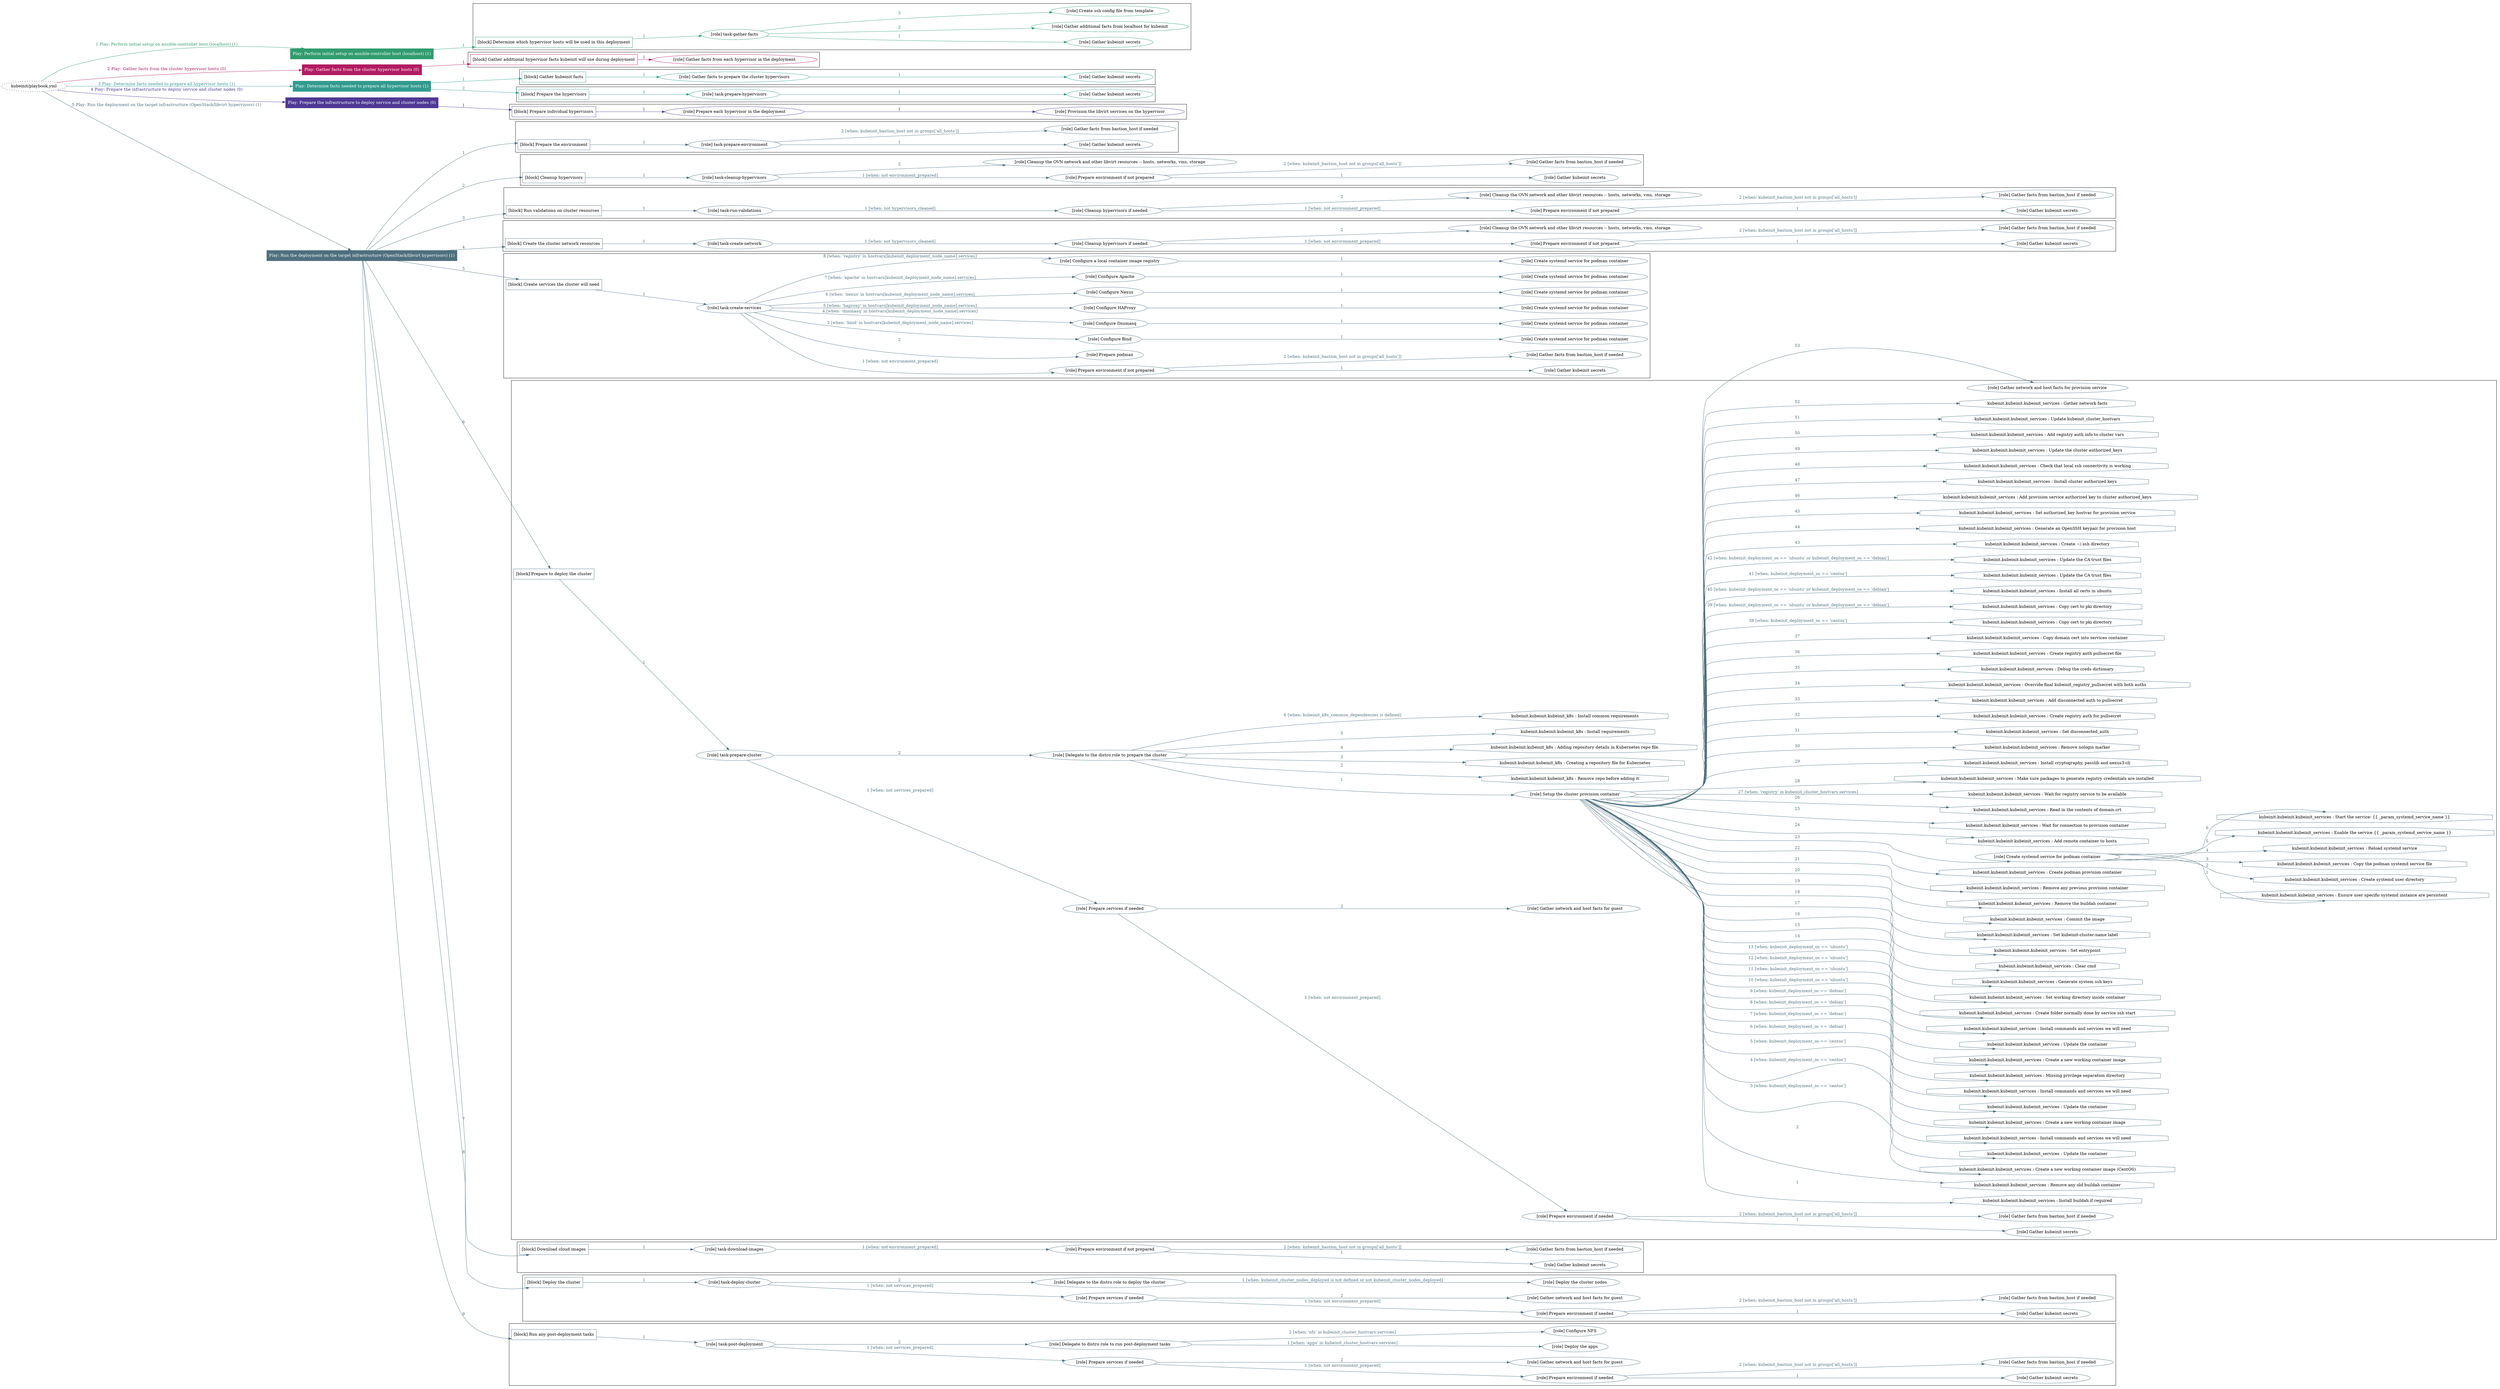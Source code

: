 digraph {
	graph [concentrate=true ordering=in rankdir=LR ratio=fill]
	edge [esep=5 sep=10]
	"kubeinit/playbook.yml" [URL="/home/runner/work/kubeinit/kubeinit/kubeinit/playbook.yml" id=playbook_45ea1ae5 style=dotted]
	"kubeinit/playbook.yml" -> play_7646f1d3 [label="1 Play: Perform initial setup on ansible-controller host (localhost) (1)" color="#309c6e" fontcolor="#309c6e" id=edge_play_7646f1d3 labeltooltip="1 Play: Perform initial setup on ansible-controller host (localhost) (1)" tooltip="1 Play: Perform initial setup on ansible-controller host (localhost) (1)"]
	subgraph "Play: Perform initial setup on ansible-controller host (localhost) (1)" {
		play_7646f1d3 [label="Play: Perform initial setup on ansible-controller host (localhost) (1)" URL="/home/runner/work/kubeinit/kubeinit/kubeinit/playbook.yml" color="#309c6e" fontcolor="#ffffff" id=play_7646f1d3 shape=box style=filled tooltip=localhost]
		play_7646f1d3 -> block_19ea5f52 [label=1 color="#309c6e" fontcolor="#309c6e" id=edge_block_19ea5f52 labeltooltip=1 tooltip=1]
		subgraph cluster_block_19ea5f52 {
			block_19ea5f52 [label="[block] Determine which hypervisor hosts will be used in this deployment" URL="/home/runner/work/kubeinit/kubeinit/kubeinit/playbook.yml" color="#309c6e" id=block_19ea5f52 labeltooltip="Determine which hypervisor hosts will be used in this deployment" shape=box tooltip="Determine which hypervisor hosts will be used in this deployment"]
			block_19ea5f52 -> role_f6366758 [label="1 " color="#309c6e" fontcolor="#309c6e" id=edge_role_f6366758 labeltooltip="1 " tooltip="1 "]
			subgraph "task-gather-facts" {
				role_f6366758 [label="[role] task-gather-facts" URL="/home/runner/work/kubeinit/kubeinit/kubeinit/playbook.yml" color="#309c6e" id=role_f6366758 tooltip="task-gather-facts"]
				role_f6366758 -> role_adcb89a9 [label="1 " color="#309c6e" fontcolor="#309c6e" id=edge_role_adcb89a9 labeltooltip="1 " tooltip="1 "]
				subgraph "Gather kubeinit secrets" {
					role_adcb89a9 [label="[role] Gather kubeinit secrets" URL="/home/runner/.ansible/collections/ansible_collections/kubeinit/kubeinit/roles/kubeinit_prepare/tasks/build_hypervisors_group.yml" color="#309c6e" id=role_adcb89a9 tooltip="Gather kubeinit secrets"]
				}
				role_f6366758 -> role_0f434a2a [label="2 " color="#309c6e" fontcolor="#309c6e" id=edge_role_0f434a2a labeltooltip="2 " tooltip="2 "]
				subgraph "Gather additional facts from localhost for kubeinit" {
					role_0f434a2a [label="[role] Gather additional facts from localhost for kubeinit" URL="/home/runner/.ansible/collections/ansible_collections/kubeinit/kubeinit/roles/kubeinit_prepare/tasks/build_hypervisors_group.yml" color="#309c6e" id=role_0f434a2a tooltip="Gather additional facts from localhost for kubeinit"]
				}
				role_f6366758 -> role_a0a90c2c [label="3 " color="#309c6e" fontcolor="#309c6e" id=edge_role_a0a90c2c labeltooltip="3 " tooltip="3 "]
				subgraph "Create ssh config file from template" {
					role_a0a90c2c [label="[role] Create ssh config file from template" URL="/home/runner/.ansible/collections/ansible_collections/kubeinit/kubeinit/roles/kubeinit_prepare/tasks/build_hypervisors_group.yml" color="#309c6e" id=role_a0a90c2c tooltip="Create ssh config file from template"]
				}
			}
		}
	}
	"kubeinit/playbook.yml" -> play_87f16d21 [label="2 Play: Gather facts from the cluster hypervisor hosts (0)" color="#b11b61" fontcolor="#b11b61" id=edge_play_87f16d21 labeltooltip="2 Play: Gather facts from the cluster hypervisor hosts (0)" tooltip="2 Play: Gather facts from the cluster hypervisor hosts (0)"]
	subgraph "Play: Gather facts from the cluster hypervisor hosts (0)" {
		play_87f16d21 [label="Play: Gather facts from the cluster hypervisor hosts (0)" URL="/home/runner/work/kubeinit/kubeinit/kubeinit/playbook.yml" color="#b11b61" fontcolor="#ffffff" id=play_87f16d21 shape=box style=filled tooltip="Play: Gather facts from the cluster hypervisor hosts (0)"]
		play_87f16d21 -> block_daa559c8 [label=1 color="#b11b61" fontcolor="#b11b61" id=edge_block_daa559c8 labeltooltip=1 tooltip=1]
		subgraph cluster_block_daa559c8 {
			block_daa559c8 [label="[block] Gather additional hypervisor facts kubeinit will use during deployment" URL="/home/runner/work/kubeinit/kubeinit/kubeinit/playbook.yml" color="#b11b61" id=block_daa559c8 labeltooltip="Gather additional hypervisor facts kubeinit will use during deployment" shape=box tooltip="Gather additional hypervisor facts kubeinit will use during deployment"]
			block_daa559c8 -> role_6dc0c9c3 [label="1 " color="#b11b61" fontcolor="#b11b61" id=edge_role_6dc0c9c3 labeltooltip="1 " tooltip="1 "]
			subgraph "Gather facts from each hypervisor in the deployment" {
				role_6dc0c9c3 [label="[role] Gather facts from each hypervisor in the deployment" URL="/home/runner/work/kubeinit/kubeinit/kubeinit/playbook.yml" color="#b11b61" id=role_6dc0c9c3 tooltip="Gather facts from each hypervisor in the deployment"]
			}
		}
	}
	"kubeinit/playbook.yml" -> play_a2a4377e [label="3 Play: Determine facts needed to prepare all hypervisor hosts (1)" color="#319b8e" fontcolor="#319b8e" id=edge_play_a2a4377e labeltooltip="3 Play: Determine facts needed to prepare all hypervisor hosts (1)" tooltip="3 Play: Determine facts needed to prepare all hypervisor hosts (1)"]
	subgraph "Play: Determine facts needed to prepare all hypervisor hosts (1)" {
		play_a2a4377e [label="Play: Determine facts needed to prepare all hypervisor hosts (1)" URL="/home/runner/work/kubeinit/kubeinit/kubeinit/playbook.yml" color="#319b8e" fontcolor="#ffffff" id=play_a2a4377e shape=box style=filled tooltip=localhost]
		play_a2a4377e -> block_2532c988 [label=1 color="#319b8e" fontcolor="#319b8e" id=edge_block_2532c988 labeltooltip=1 tooltip=1]
		subgraph cluster_block_2532c988 {
			block_2532c988 [label="[block] Gather kubeinit facts" URL="/home/runner/work/kubeinit/kubeinit/kubeinit/playbook.yml" color="#319b8e" id=block_2532c988 labeltooltip="Gather kubeinit facts" shape=box tooltip="Gather kubeinit facts"]
			block_2532c988 -> role_ddbda66f [label="1 " color="#319b8e" fontcolor="#319b8e" id=edge_role_ddbda66f labeltooltip="1 " tooltip="1 "]
			subgraph "Gather facts to prepare the cluster hypervisors" {
				role_ddbda66f [label="[role] Gather facts to prepare the cluster hypervisors" URL="/home/runner/work/kubeinit/kubeinit/kubeinit/playbook.yml" color="#319b8e" id=role_ddbda66f tooltip="Gather facts to prepare the cluster hypervisors"]
				role_ddbda66f -> role_ca5add10 [label="1 " color="#319b8e" fontcolor="#319b8e" id=edge_role_ca5add10 labeltooltip="1 " tooltip="1 "]
				subgraph "Gather kubeinit secrets" {
					role_ca5add10 [label="[role] Gather kubeinit secrets" URL="/home/runner/.ansible/collections/ansible_collections/kubeinit/kubeinit/roles/kubeinit_prepare/tasks/gather_kubeinit_facts.yml" color="#319b8e" id=role_ca5add10 tooltip="Gather kubeinit secrets"]
				}
			}
		}
		play_a2a4377e -> block_d0bf9e30 [label=2 color="#319b8e" fontcolor="#319b8e" id=edge_block_d0bf9e30 labeltooltip=2 tooltip=2]
		subgraph cluster_block_d0bf9e30 {
			block_d0bf9e30 [label="[block] Prepare the hypervisors" URL="/home/runner/work/kubeinit/kubeinit/kubeinit/playbook.yml" color="#319b8e" id=block_d0bf9e30 labeltooltip="Prepare the hypervisors" shape=box tooltip="Prepare the hypervisors"]
			block_d0bf9e30 -> role_5966ccd1 [label="1 " color="#319b8e" fontcolor="#319b8e" id=edge_role_5966ccd1 labeltooltip="1 " tooltip="1 "]
			subgraph "task-prepare-hypervisors" {
				role_5966ccd1 [label="[role] task-prepare-hypervisors" URL="/home/runner/work/kubeinit/kubeinit/kubeinit/playbook.yml" color="#319b8e" id=role_5966ccd1 tooltip="task-prepare-hypervisors"]
				role_5966ccd1 -> role_d0711108 [label="1 " color="#319b8e" fontcolor="#319b8e" id=edge_role_d0711108 labeltooltip="1 " tooltip="1 "]
				subgraph "Gather kubeinit secrets" {
					role_d0711108 [label="[role] Gather kubeinit secrets" URL="/home/runner/.ansible/collections/ansible_collections/kubeinit/kubeinit/roles/kubeinit_prepare/tasks/gather_kubeinit_facts.yml" color="#319b8e" id=role_d0711108 tooltip="Gather kubeinit secrets"]
				}
			}
		}
	}
	"kubeinit/playbook.yml" -> play_238f57d2 [label="4 Play: Prepare the infrastructure to deploy service and cluster nodes (0)" color="#4e3894" fontcolor="#4e3894" id=edge_play_238f57d2 labeltooltip="4 Play: Prepare the infrastructure to deploy service and cluster nodes (0)" tooltip="4 Play: Prepare the infrastructure to deploy service and cluster nodes (0)"]
	subgraph "Play: Prepare the infrastructure to deploy service and cluster nodes (0)" {
		play_238f57d2 [label="Play: Prepare the infrastructure to deploy service and cluster nodes (0)" URL="/home/runner/work/kubeinit/kubeinit/kubeinit/playbook.yml" color="#4e3894" fontcolor="#ffffff" id=play_238f57d2 shape=box style=filled tooltip="Play: Prepare the infrastructure to deploy service and cluster nodes (0)"]
		play_238f57d2 -> block_710d0b8f [label=1 color="#4e3894" fontcolor="#4e3894" id=edge_block_710d0b8f labeltooltip=1 tooltip=1]
		subgraph cluster_block_710d0b8f {
			block_710d0b8f [label="[block] Prepare individual hypervisors" URL="/home/runner/work/kubeinit/kubeinit/kubeinit/playbook.yml" color="#4e3894" id=block_710d0b8f labeltooltip="Prepare individual hypervisors" shape=box tooltip="Prepare individual hypervisors"]
			block_710d0b8f -> role_aba5e4da [label="1 " color="#4e3894" fontcolor="#4e3894" id=edge_role_aba5e4da labeltooltip="1 " tooltip="1 "]
			subgraph "Prepare each hypervisor in the deployment" {
				role_aba5e4da [label="[role] Prepare each hypervisor in the deployment" URL="/home/runner/work/kubeinit/kubeinit/kubeinit/playbook.yml" color="#4e3894" id=role_aba5e4da tooltip="Prepare each hypervisor in the deployment"]
				role_aba5e4da -> role_5f1dab39 [label="1 " color="#4e3894" fontcolor="#4e3894" id=edge_role_5f1dab39 labeltooltip="1 " tooltip="1 "]
				subgraph "Provision the libvirt services on the hypervisor" {
					role_5f1dab39 [label="[role] Provision the libvirt services on the hypervisor" URL="/home/runner/.ansible/collections/ansible_collections/kubeinit/kubeinit/roles/kubeinit_prepare/tasks/prepare_hypervisor.yml" color="#4e3894" id=role_5f1dab39 tooltip="Provision the libvirt services on the hypervisor"]
				}
			}
		}
	}
	"kubeinit/playbook.yml" -> play_b044120c [label="5 Play: Run the deployment on the target infrastructure (OpenStack/libvirt hypervisors) (1)" color="#4e707e" fontcolor="#4e707e" id=edge_play_b044120c labeltooltip="5 Play: Run the deployment on the target infrastructure (OpenStack/libvirt hypervisors) (1)" tooltip="5 Play: Run the deployment on the target infrastructure (OpenStack/libvirt hypervisors) (1)"]
	subgraph "Play: Run the deployment on the target infrastructure (OpenStack/libvirt hypervisors) (1)" {
		play_b044120c [label="Play: Run the deployment on the target infrastructure (OpenStack/libvirt hypervisors) (1)" URL="/home/runner/work/kubeinit/kubeinit/kubeinit/playbook.yml" color="#4e707e" fontcolor="#ffffff" id=play_b044120c shape=box style=filled tooltip=localhost]
		play_b044120c -> block_ef14283e [label=1 color="#4e707e" fontcolor="#4e707e" id=edge_block_ef14283e labeltooltip=1 tooltip=1]
		subgraph cluster_block_ef14283e {
			block_ef14283e [label="[block] Prepare the environment" URL="/home/runner/work/kubeinit/kubeinit/kubeinit/playbook.yml" color="#4e707e" id=block_ef14283e labeltooltip="Prepare the environment" shape=box tooltip="Prepare the environment"]
			block_ef14283e -> role_16edc39f [label="1 " color="#4e707e" fontcolor="#4e707e" id=edge_role_16edc39f labeltooltip="1 " tooltip="1 "]
			subgraph "task-prepare-environment" {
				role_16edc39f [label="[role] task-prepare-environment" URL="/home/runner/work/kubeinit/kubeinit/kubeinit/playbook.yml" color="#4e707e" id=role_16edc39f tooltip="task-prepare-environment"]
				role_16edc39f -> role_419b8a7a [label="1 " color="#4e707e" fontcolor="#4e707e" id=edge_role_419b8a7a labeltooltip="1 " tooltip="1 "]
				subgraph "Gather kubeinit secrets" {
					role_419b8a7a [label="[role] Gather kubeinit secrets" URL="/home/runner/.ansible/collections/ansible_collections/kubeinit/kubeinit/roles/kubeinit_prepare/tasks/gather_kubeinit_facts.yml" color="#4e707e" id=role_419b8a7a tooltip="Gather kubeinit secrets"]
				}
				role_16edc39f -> role_bef7d9ab [label="2 [when: kubeinit_bastion_host not in groups['all_hosts']]" color="#4e707e" fontcolor="#4e707e" id=edge_role_bef7d9ab labeltooltip="2 [when: kubeinit_bastion_host not in groups['all_hosts']]" tooltip="2 [when: kubeinit_bastion_host not in groups['all_hosts']]"]
				subgraph "Gather facts from bastion_host if needed" {
					role_bef7d9ab [label="[role] Gather facts from bastion_host if needed" URL="/home/runner/.ansible/collections/ansible_collections/kubeinit/kubeinit/roles/kubeinit_prepare/tasks/main.yml" color="#4e707e" id=role_bef7d9ab tooltip="Gather facts from bastion_host if needed"]
				}
			}
		}
		play_b044120c -> block_50345beb [label=2 color="#4e707e" fontcolor="#4e707e" id=edge_block_50345beb labeltooltip=2 tooltip=2]
		subgraph cluster_block_50345beb {
			block_50345beb [label="[block] Cleanup hypervisors" URL="/home/runner/work/kubeinit/kubeinit/kubeinit/playbook.yml" color="#4e707e" id=block_50345beb labeltooltip="Cleanup hypervisors" shape=box tooltip="Cleanup hypervisors"]
			block_50345beb -> role_e862e90c [label="1 " color="#4e707e" fontcolor="#4e707e" id=edge_role_e862e90c labeltooltip="1 " tooltip="1 "]
			subgraph "task-cleanup-hypervisors" {
				role_e862e90c [label="[role] task-cleanup-hypervisors" URL="/home/runner/work/kubeinit/kubeinit/kubeinit/playbook.yml" color="#4e707e" id=role_e862e90c tooltip="task-cleanup-hypervisors"]
				role_e862e90c -> role_ae403154 [label="1 [when: not environment_prepared]" color="#4e707e" fontcolor="#4e707e" id=edge_role_ae403154 labeltooltip="1 [when: not environment_prepared]" tooltip="1 [when: not environment_prepared]"]
				subgraph "Prepare environment if not prepared" {
					role_ae403154 [label="[role] Prepare environment if not prepared" URL="/home/runner/.ansible/collections/ansible_collections/kubeinit/kubeinit/roles/kubeinit_libvirt/tasks/cleanup_hypervisors.yml" color="#4e707e" id=role_ae403154 tooltip="Prepare environment if not prepared"]
					role_ae403154 -> role_4105211d [label="1 " color="#4e707e" fontcolor="#4e707e" id=edge_role_4105211d labeltooltip="1 " tooltip="1 "]
					subgraph "Gather kubeinit secrets" {
						role_4105211d [label="[role] Gather kubeinit secrets" URL="/home/runner/.ansible/collections/ansible_collections/kubeinit/kubeinit/roles/kubeinit_prepare/tasks/gather_kubeinit_facts.yml" color="#4e707e" id=role_4105211d tooltip="Gather kubeinit secrets"]
					}
					role_ae403154 -> role_801649f7 [label="2 [when: kubeinit_bastion_host not in groups['all_hosts']]" color="#4e707e" fontcolor="#4e707e" id=edge_role_801649f7 labeltooltip="2 [when: kubeinit_bastion_host not in groups['all_hosts']]" tooltip="2 [when: kubeinit_bastion_host not in groups['all_hosts']]"]
					subgraph "Gather facts from bastion_host if needed" {
						role_801649f7 [label="[role] Gather facts from bastion_host if needed" URL="/home/runner/.ansible/collections/ansible_collections/kubeinit/kubeinit/roles/kubeinit_prepare/tasks/main.yml" color="#4e707e" id=role_801649f7 tooltip="Gather facts from bastion_host if needed"]
					}
				}
				role_e862e90c -> role_071351bc [label="2 " color="#4e707e" fontcolor="#4e707e" id=edge_role_071351bc labeltooltip="2 " tooltip="2 "]
				subgraph "Cleanup the OVN network and other libvirt resources -- hosts, networks, vms, storage" {
					role_071351bc [label="[role] Cleanup the OVN network and other libvirt resources -- hosts, networks, vms, storage" URL="/home/runner/.ansible/collections/ansible_collections/kubeinit/kubeinit/roles/kubeinit_libvirt/tasks/cleanup_hypervisors.yml" color="#4e707e" id=role_071351bc tooltip="Cleanup the OVN network and other libvirt resources -- hosts, networks, vms, storage"]
				}
			}
		}
		play_b044120c -> block_49855f69 [label=3 color="#4e707e" fontcolor="#4e707e" id=edge_block_49855f69 labeltooltip=3 tooltip=3]
		subgraph cluster_block_49855f69 {
			block_49855f69 [label="[block] Run validations on cluster resources" URL="/home/runner/work/kubeinit/kubeinit/kubeinit/playbook.yml" color="#4e707e" id=block_49855f69 labeltooltip="Run validations on cluster resources" shape=box tooltip="Run validations on cluster resources"]
			block_49855f69 -> role_3b1b6c31 [label="1 " color="#4e707e" fontcolor="#4e707e" id=edge_role_3b1b6c31 labeltooltip="1 " tooltip="1 "]
			subgraph "task-run-validations" {
				role_3b1b6c31 [label="[role] task-run-validations" URL="/home/runner/work/kubeinit/kubeinit/kubeinit/playbook.yml" color="#4e707e" id=role_3b1b6c31 tooltip="task-run-validations"]
				role_3b1b6c31 -> role_660fe09d [label="1 [when: not hypervisors_cleaned]" color="#4e707e" fontcolor="#4e707e" id=edge_role_660fe09d labeltooltip="1 [when: not hypervisors_cleaned]" tooltip="1 [when: not hypervisors_cleaned]"]
				subgraph "Cleanup hypervisors if needed" {
					role_660fe09d [label="[role] Cleanup hypervisors if needed" URL="/home/runner/.ansible/collections/ansible_collections/kubeinit/kubeinit/roles/kubeinit_validations/tasks/main.yml" color="#4e707e" id=role_660fe09d tooltip="Cleanup hypervisors if needed"]
					role_660fe09d -> role_b7fbc2e8 [label="1 [when: not environment_prepared]" color="#4e707e" fontcolor="#4e707e" id=edge_role_b7fbc2e8 labeltooltip="1 [when: not environment_prepared]" tooltip="1 [when: not environment_prepared]"]
					subgraph "Prepare environment if not prepared" {
						role_b7fbc2e8 [label="[role] Prepare environment if not prepared" URL="/home/runner/.ansible/collections/ansible_collections/kubeinit/kubeinit/roles/kubeinit_libvirt/tasks/cleanup_hypervisors.yml" color="#4e707e" id=role_b7fbc2e8 tooltip="Prepare environment if not prepared"]
						role_b7fbc2e8 -> role_79480eb1 [label="1 " color="#4e707e" fontcolor="#4e707e" id=edge_role_79480eb1 labeltooltip="1 " tooltip="1 "]
						subgraph "Gather kubeinit secrets" {
							role_79480eb1 [label="[role] Gather kubeinit secrets" URL="/home/runner/.ansible/collections/ansible_collections/kubeinit/kubeinit/roles/kubeinit_prepare/tasks/gather_kubeinit_facts.yml" color="#4e707e" id=role_79480eb1 tooltip="Gather kubeinit secrets"]
						}
						role_b7fbc2e8 -> role_2b859b9e [label="2 [when: kubeinit_bastion_host not in groups['all_hosts']]" color="#4e707e" fontcolor="#4e707e" id=edge_role_2b859b9e labeltooltip="2 [when: kubeinit_bastion_host not in groups['all_hosts']]" tooltip="2 [when: kubeinit_bastion_host not in groups['all_hosts']]"]
						subgraph "Gather facts from bastion_host if needed" {
							role_2b859b9e [label="[role] Gather facts from bastion_host if needed" URL="/home/runner/.ansible/collections/ansible_collections/kubeinit/kubeinit/roles/kubeinit_prepare/tasks/main.yml" color="#4e707e" id=role_2b859b9e tooltip="Gather facts from bastion_host if needed"]
						}
					}
					role_660fe09d -> role_7836d1ff [label="2 " color="#4e707e" fontcolor="#4e707e" id=edge_role_7836d1ff labeltooltip="2 " tooltip="2 "]
					subgraph "Cleanup the OVN network and other libvirt resources -- hosts, networks, vms, storage" {
						role_7836d1ff [label="[role] Cleanup the OVN network and other libvirt resources -- hosts, networks, vms, storage" URL="/home/runner/.ansible/collections/ansible_collections/kubeinit/kubeinit/roles/kubeinit_libvirt/tasks/cleanup_hypervisors.yml" color="#4e707e" id=role_7836d1ff tooltip="Cleanup the OVN network and other libvirt resources -- hosts, networks, vms, storage"]
					}
				}
			}
		}
		play_b044120c -> block_193748de [label=4 color="#4e707e" fontcolor="#4e707e" id=edge_block_193748de labeltooltip=4 tooltip=4]
		subgraph cluster_block_193748de {
			block_193748de [label="[block] Create the cluster network resources" URL="/home/runner/work/kubeinit/kubeinit/kubeinit/playbook.yml" color="#4e707e" id=block_193748de labeltooltip="Create the cluster network resources" shape=box tooltip="Create the cluster network resources"]
			block_193748de -> role_7cf7055e [label="1 " color="#4e707e" fontcolor="#4e707e" id=edge_role_7cf7055e labeltooltip="1 " tooltip="1 "]
			subgraph "task-create-network" {
				role_7cf7055e [label="[role] task-create-network" URL="/home/runner/work/kubeinit/kubeinit/kubeinit/playbook.yml" color="#4e707e" id=role_7cf7055e tooltip="task-create-network"]
				role_7cf7055e -> role_17958961 [label="1 [when: not hypervisors_cleaned]" color="#4e707e" fontcolor="#4e707e" id=edge_role_17958961 labeltooltip="1 [when: not hypervisors_cleaned]" tooltip="1 [when: not hypervisors_cleaned]"]
				subgraph "Cleanup hypervisors if needed" {
					role_17958961 [label="[role] Cleanup hypervisors if needed" URL="/home/runner/.ansible/collections/ansible_collections/kubeinit/kubeinit/roles/kubeinit_libvirt/tasks/create_network.yml" color="#4e707e" id=role_17958961 tooltip="Cleanup hypervisors if needed"]
					role_17958961 -> role_3d736271 [label="1 [when: not environment_prepared]" color="#4e707e" fontcolor="#4e707e" id=edge_role_3d736271 labeltooltip="1 [when: not environment_prepared]" tooltip="1 [when: not environment_prepared]"]
					subgraph "Prepare environment if not prepared" {
						role_3d736271 [label="[role] Prepare environment if not prepared" URL="/home/runner/.ansible/collections/ansible_collections/kubeinit/kubeinit/roles/kubeinit_libvirt/tasks/cleanup_hypervisors.yml" color="#4e707e" id=role_3d736271 tooltip="Prepare environment if not prepared"]
						role_3d736271 -> role_d554bebd [label="1 " color="#4e707e" fontcolor="#4e707e" id=edge_role_d554bebd labeltooltip="1 " tooltip="1 "]
						subgraph "Gather kubeinit secrets" {
							role_d554bebd [label="[role] Gather kubeinit secrets" URL="/home/runner/.ansible/collections/ansible_collections/kubeinit/kubeinit/roles/kubeinit_prepare/tasks/gather_kubeinit_facts.yml" color="#4e707e" id=role_d554bebd tooltip="Gather kubeinit secrets"]
						}
						role_3d736271 -> role_fb48f4fb [label="2 [when: kubeinit_bastion_host not in groups['all_hosts']]" color="#4e707e" fontcolor="#4e707e" id=edge_role_fb48f4fb labeltooltip="2 [when: kubeinit_bastion_host not in groups['all_hosts']]" tooltip="2 [when: kubeinit_bastion_host not in groups['all_hosts']]"]
						subgraph "Gather facts from bastion_host if needed" {
							role_fb48f4fb [label="[role] Gather facts from bastion_host if needed" URL="/home/runner/.ansible/collections/ansible_collections/kubeinit/kubeinit/roles/kubeinit_prepare/tasks/main.yml" color="#4e707e" id=role_fb48f4fb tooltip="Gather facts from bastion_host if needed"]
						}
					}
					role_17958961 -> role_facadaed [label="2 " color="#4e707e" fontcolor="#4e707e" id=edge_role_facadaed labeltooltip="2 " tooltip="2 "]
					subgraph "Cleanup the OVN network and other libvirt resources -- hosts, networks, vms, storage" {
						role_facadaed [label="[role] Cleanup the OVN network and other libvirt resources -- hosts, networks, vms, storage" URL="/home/runner/.ansible/collections/ansible_collections/kubeinit/kubeinit/roles/kubeinit_libvirt/tasks/cleanup_hypervisors.yml" color="#4e707e" id=role_facadaed tooltip="Cleanup the OVN network and other libvirt resources -- hosts, networks, vms, storage"]
					}
				}
			}
		}
		play_b044120c -> block_c1ea309a [label=5 color="#4e707e" fontcolor="#4e707e" id=edge_block_c1ea309a labeltooltip=5 tooltip=5]
		subgraph cluster_block_c1ea309a {
			block_c1ea309a [label="[block] Create services the cluster will need" URL="/home/runner/work/kubeinit/kubeinit/kubeinit/playbook.yml" color="#4e707e" id=block_c1ea309a labeltooltip="Create services the cluster will need" shape=box tooltip="Create services the cluster will need"]
			block_c1ea309a -> role_c8c1445c [label="1 " color="#4e707e" fontcolor="#4e707e" id=edge_role_c8c1445c labeltooltip="1 " tooltip="1 "]
			subgraph "task-create-services" {
				role_c8c1445c [label="[role] task-create-services" URL="/home/runner/work/kubeinit/kubeinit/kubeinit/playbook.yml" color="#4e707e" id=role_c8c1445c tooltip="task-create-services"]
				role_c8c1445c -> role_6141babd [label="1 [when: not environment_prepared]" color="#4e707e" fontcolor="#4e707e" id=edge_role_6141babd labeltooltip="1 [when: not environment_prepared]" tooltip="1 [when: not environment_prepared]"]
				subgraph "Prepare environment if not prepared" {
					role_6141babd [label="[role] Prepare environment if not prepared" URL="/home/runner/.ansible/collections/ansible_collections/kubeinit/kubeinit/roles/kubeinit_services/tasks/main.yml" color="#4e707e" id=role_6141babd tooltip="Prepare environment if not prepared"]
					role_6141babd -> role_83f29eea [label="1 " color="#4e707e" fontcolor="#4e707e" id=edge_role_83f29eea labeltooltip="1 " tooltip="1 "]
					subgraph "Gather kubeinit secrets" {
						role_83f29eea [label="[role] Gather kubeinit secrets" URL="/home/runner/.ansible/collections/ansible_collections/kubeinit/kubeinit/roles/kubeinit_prepare/tasks/gather_kubeinit_facts.yml" color="#4e707e" id=role_83f29eea tooltip="Gather kubeinit secrets"]
					}
					role_6141babd -> role_3862ddbd [label="2 [when: kubeinit_bastion_host not in groups['all_hosts']]" color="#4e707e" fontcolor="#4e707e" id=edge_role_3862ddbd labeltooltip="2 [when: kubeinit_bastion_host not in groups['all_hosts']]" tooltip="2 [when: kubeinit_bastion_host not in groups['all_hosts']]"]
					subgraph "Gather facts from bastion_host if needed" {
						role_3862ddbd [label="[role] Gather facts from bastion_host if needed" URL="/home/runner/.ansible/collections/ansible_collections/kubeinit/kubeinit/roles/kubeinit_prepare/tasks/main.yml" color="#4e707e" id=role_3862ddbd tooltip="Gather facts from bastion_host if needed"]
					}
				}
				role_c8c1445c -> role_8208f103 [label="2 " color="#4e707e" fontcolor="#4e707e" id=edge_role_8208f103 labeltooltip="2 " tooltip="2 "]
				subgraph "Prepare podman" {
					role_8208f103 [label="[role] Prepare podman" URL="/home/runner/.ansible/collections/ansible_collections/kubeinit/kubeinit/roles/kubeinit_services/tasks/00_create_service_pod.yml" color="#4e707e" id=role_8208f103 tooltip="Prepare podman"]
				}
				role_c8c1445c -> role_55bb0625 [label="3 [when: 'bind' in hostvars[kubeinit_deployment_node_name].services]" color="#4e707e" fontcolor="#4e707e" id=edge_role_55bb0625 labeltooltip="3 [when: 'bind' in hostvars[kubeinit_deployment_node_name].services]" tooltip="3 [when: 'bind' in hostvars[kubeinit_deployment_node_name].services]"]
				subgraph "Configure Bind" {
					role_55bb0625 [label="[role] Configure Bind" URL="/home/runner/.ansible/collections/ansible_collections/kubeinit/kubeinit/roles/kubeinit_services/tasks/start_services_containers.yml" color="#4e707e" id=role_55bb0625 tooltip="Configure Bind"]
					role_55bb0625 -> role_f2502bb1 [label="1 " color="#4e707e" fontcolor="#4e707e" id=edge_role_f2502bb1 labeltooltip="1 " tooltip="1 "]
					subgraph "Create systemd service for podman container" {
						role_f2502bb1 [label="[role] Create systemd service for podman container" URL="/home/runner/.ansible/collections/ansible_collections/kubeinit/kubeinit/roles/kubeinit_bind/tasks/main.yml" color="#4e707e" id=role_f2502bb1 tooltip="Create systemd service for podman container"]
					}
				}
				role_c8c1445c -> role_012e59f6 [label="4 [when: 'dnsmasq' in hostvars[kubeinit_deployment_node_name].services]" color="#4e707e" fontcolor="#4e707e" id=edge_role_012e59f6 labeltooltip="4 [when: 'dnsmasq' in hostvars[kubeinit_deployment_node_name].services]" tooltip="4 [when: 'dnsmasq' in hostvars[kubeinit_deployment_node_name].services]"]
				subgraph "Configure Dnsmasq" {
					role_012e59f6 [label="[role] Configure Dnsmasq" URL="/home/runner/.ansible/collections/ansible_collections/kubeinit/kubeinit/roles/kubeinit_services/tasks/start_services_containers.yml" color="#4e707e" id=role_012e59f6 tooltip="Configure Dnsmasq"]
					role_012e59f6 -> role_fdd3578f [label="1 " color="#4e707e" fontcolor="#4e707e" id=edge_role_fdd3578f labeltooltip="1 " tooltip="1 "]
					subgraph "Create systemd service for podman container" {
						role_fdd3578f [label="[role] Create systemd service for podman container" URL="/home/runner/.ansible/collections/ansible_collections/kubeinit/kubeinit/roles/kubeinit_dnsmasq/tasks/main.yml" color="#4e707e" id=role_fdd3578f tooltip="Create systemd service for podman container"]
					}
				}
				role_c8c1445c -> role_72a0a607 [label="5 [when: 'haproxy' in hostvars[kubeinit_deployment_node_name].services]" color="#4e707e" fontcolor="#4e707e" id=edge_role_72a0a607 labeltooltip="5 [when: 'haproxy' in hostvars[kubeinit_deployment_node_name].services]" tooltip="5 [when: 'haproxy' in hostvars[kubeinit_deployment_node_name].services]"]
				subgraph "Configure HAProxy" {
					role_72a0a607 [label="[role] Configure HAProxy" URL="/home/runner/.ansible/collections/ansible_collections/kubeinit/kubeinit/roles/kubeinit_services/tasks/start_services_containers.yml" color="#4e707e" id=role_72a0a607 tooltip="Configure HAProxy"]
					role_72a0a607 -> role_9d3f656a [label="1 " color="#4e707e" fontcolor="#4e707e" id=edge_role_9d3f656a labeltooltip="1 " tooltip="1 "]
					subgraph "Create systemd service for podman container" {
						role_9d3f656a [label="[role] Create systemd service for podman container" URL="/home/runner/.ansible/collections/ansible_collections/kubeinit/kubeinit/roles/kubeinit_haproxy/tasks/main.yml" color="#4e707e" id=role_9d3f656a tooltip="Create systemd service for podman container"]
					}
				}
				role_c8c1445c -> role_3a98d9fd [label="6 [when: 'nexus' in hostvars[kubeinit_deployment_node_name].services]" color="#4e707e" fontcolor="#4e707e" id=edge_role_3a98d9fd labeltooltip="6 [when: 'nexus' in hostvars[kubeinit_deployment_node_name].services]" tooltip="6 [when: 'nexus' in hostvars[kubeinit_deployment_node_name].services]"]
				subgraph "Configure Nexus" {
					role_3a98d9fd [label="[role] Configure Nexus" URL="/home/runner/.ansible/collections/ansible_collections/kubeinit/kubeinit/roles/kubeinit_services/tasks/start_services_containers.yml" color="#4e707e" id=role_3a98d9fd tooltip="Configure Nexus"]
					role_3a98d9fd -> role_ac84dffc [label="1 " color="#4e707e" fontcolor="#4e707e" id=edge_role_ac84dffc labeltooltip="1 " tooltip="1 "]
					subgraph "Create systemd service for podman container" {
						role_ac84dffc [label="[role] Create systemd service for podman container" URL="/home/runner/.ansible/collections/ansible_collections/kubeinit/kubeinit/roles/kubeinit_nexus/tasks/main.yml" color="#4e707e" id=role_ac84dffc tooltip="Create systemd service for podman container"]
					}
				}
				role_c8c1445c -> role_a1dbbdcb [label="7 [when: 'apache' in hostvars[kubeinit_deployment_node_name].services]" color="#4e707e" fontcolor="#4e707e" id=edge_role_a1dbbdcb labeltooltip="7 [when: 'apache' in hostvars[kubeinit_deployment_node_name].services]" tooltip="7 [when: 'apache' in hostvars[kubeinit_deployment_node_name].services]"]
				subgraph "Configure Apache" {
					role_a1dbbdcb [label="[role] Configure Apache" URL="/home/runner/.ansible/collections/ansible_collections/kubeinit/kubeinit/roles/kubeinit_services/tasks/start_services_containers.yml" color="#4e707e" id=role_a1dbbdcb tooltip="Configure Apache"]
					role_a1dbbdcb -> role_06e7c850 [label="1 " color="#4e707e" fontcolor="#4e707e" id=edge_role_06e7c850 labeltooltip="1 " tooltip="1 "]
					subgraph "Create systemd service for podman container" {
						role_06e7c850 [label="[role] Create systemd service for podman container" URL="/home/runner/.ansible/collections/ansible_collections/kubeinit/kubeinit/roles/kubeinit_apache/tasks/main.yml" color="#4e707e" id=role_06e7c850 tooltip="Create systemd service for podman container"]
					}
				}
				role_c8c1445c -> role_6d73e05e [label="8 [when: 'registry' in hostvars[kubeinit_deployment_node_name].services]" color="#4e707e" fontcolor="#4e707e" id=edge_role_6d73e05e labeltooltip="8 [when: 'registry' in hostvars[kubeinit_deployment_node_name].services]" tooltip="8 [when: 'registry' in hostvars[kubeinit_deployment_node_name].services]"]
				subgraph "Configure a local container image registry" {
					role_6d73e05e [label="[role] Configure a local container image registry" URL="/home/runner/.ansible/collections/ansible_collections/kubeinit/kubeinit/roles/kubeinit_services/tasks/start_services_containers.yml" color="#4e707e" id=role_6d73e05e tooltip="Configure a local container image registry"]
					role_6d73e05e -> role_5d7531af [label="1 " color="#4e707e" fontcolor="#4e707e" id=edge_role_5d7531af labeltooltip="1 " tooltip="1 "]
					subgraph "Create systemd service for podman container" {
						role_5d7531af [label="[role] Create systemd service for podman container" URL="/home/runner/.ansible/collections/ansible_collections/kubeinit/kubeinit/roles/kubeinit_registry/tasks/main.yml" color="#4e707e" id=role_5d7531af tooltip="Create systemd service for podman container"]
					}
				}
			}
		}
		play_b044120c -> block_f78cd091 [label=6 color="#4e707e" fontcolor="#4e707e" id=edge_block_f78cd091 labeltooltip=6 tooltip=6]
		subgraph cluster_block_f78cd091 {
			block_f78cd091 [label="[block] Prepare to deploy the cluster" URL="/home/runner/work/kubeinit/kubeinit/kubeinit/playbook.yml" color="#4e707e" id=block_f78cd091 labeltooltip="Prepare to deploy the cluster" shape=box tooltip="Prepare to deploy the cluster"]
			block_f78cd091 -> role_03b5021c [label="1 " color="#4e707e" fontcolor="#4e707e" id=edge_role_03b5021c labeltooltip="1 " tooltip="1 "]
			subgraph "task-prepare-cluster" {
				role_03b5021c [label="[role] task-prepare-cluster" URL="/home/runner/work/kubeinit/kubeinit/kubeinit/playbook.yml" color="#4e707e" id=role_03b5021c tooltip="task-prepare-cluster"]
				role_03b5021c -> role_b2f39bdf [label="1 [when: not services_prepared]" color="#4e707e" fontcolor="#4e707e" id=edge_role_b2f39bdf labeltooltip="1 [when: not services_prepared]" tooltip="1 [when: not services_prepared]"]
				subgraph "Prepare services if needed" {
					role_b2f39bdf [label="[role] Prepare services if needed" URL="/home/runner/.ansible/collections/ansible_collections/kubeinit/kubeinit/roles/kubeinit_prepare/tasks/prepare_cluster.yml" color="#4e707e" id=role_b2f39bdf tooltip="Prepare services if needed"]
					role_b2f39bdf -> role_882ebace [label="1 [when: not environment_prepared]" color="#4e707e" fontcolor="#4e707e" id=edge_role_882ebace labeltooltip="1 [when: not environment_prepared]" tooltip="1 [when: not environment_prepared]"]
					subgraph "Prepare environment if needed" {
						role_882ebace [label="[role] Prepare environment if needed" URL="/home/runner/.ansible/collections/ansible_collections/kubeinit/kubeinit/roles/kubeinit_services/tasks/prepare_services.yml" color="#4e707e" id=role_882ebace tooltip="Prepare environment if needed"]
						role_882ebace -> role_6d4aecdd [label="1 " color="#4e707e" fontcolor="#4e707e" id=edge_role_6d4aecdd labeltooltip="1 " tooltip="1 "]
						subgraph "Gather kubeinit secrets" {
							role_6d4aecdd [label="[role] Gather kubeinit secrets" URL="/home/runner/.ansible/collections/ansible_collections/kubeinit/kubeinit/roles/kubeinit_prepare/tasks/gather_kubeinit_facts.yml" color="#4e707e" id=role_6d4aecdd tooltip="Gather kubeinit secrets"]
						}
						role_882ebace -> role_438a17c8 [label="2 [when: kubeinit_bastion_host not in groups['all_hosts']]" color="#4e707e" fontcolor="#4e707e" id=edge_role_438a17c8 labeltooltip="2 [when: kubeinit_bastion_host not in groups['all_hosts']]" tooltip="2 [when: kubeinit_bastion_host not in groups['all_hosts']]"]
						subgraph "Gather facts from bastion_host if needed" {
							role_438a17c8 [label="[role] Gather facts from bastion_host if needed" URL="/home/runner/.ansible/collections/ansible_collections/kubeinit/kubeinit/roles/kubeinit_prepare/tasks/main.yml" color="#4e707e" id=role_438a17c8 tooltip="Gather facts from bastion_host if needed"]
						}
					}
					role_b2f39bdf -> role_f0689255 [label="2 " color="#4e707e" fontcolor="#4e707e" id=edge_role_f0689255 labeltooltip="2 " tooltip="2 "]
					subgraph "Gather network and host facts for guest" {
						role_f0689255 [label="[role] Gather network and host facts for guest" URL="/home/runner/.ansible/collections/ansible_collections/kubeinit/kubeinit/roles/kubeinit_services/tasks/prepare_services.yml" color="#4e707e" id=role_f0689255 tooltip="Gather network and host facts for guest"]
					}
				}
				role_03b5021c -> role_a9605db2 [label="2 " color="#4e707e" fontcolor="#4e707e" id=edge_role_a9605db2 labeltooltip="2 " tooltip="2 "]
				subgraph "Delegate to the distro role to prepare the cluster" {
					role_a9605db2 [label="[role] Delegate to the distro role to prepare the cluster" URL="/home/runner/.ansible/collections/ansible_collections/kubeinit/kubeinit/roles/kubeinit_prepare/tasks/prepare_cluster.yml" color="#4e707e" id=role_a9605db2 tooltip="Delegate to the distro role to prepare the cluster"]
					role_a9605db2 -> role_ceef5d32 [label="1 " color="#4e707e" fontcolor="#4e707e" id=edge_role_ceef5d32 labeltooltip="1 " tooltip="1 "]
					subgraph "Setup the cluster provision container" {
						role_ceef5d32 [label="[role] Setup the cluster provision container" URL="/home/runner/.ansible/collections/ansible_collections/kubeinit/kubeinit/roles/kubeinit_k8s/tasks/prepare_cluster.yml" color="#4e707e" id=role_ceef5d32 tooltip="Setup the cluster provision container"]
						task_1b9ea04e [label="kubeinit.kubeinit.kubeinit_services : Install buildah if required" URL="/home/runner/.ansible/collections/ansible_collections/kubeinit/kubeinit/roles/kubeinit_services/tasks/create_provision_container.yml" color="#4e707e" id=task_1b9ea04e shape=octagon tooltip="kubeinit.kubeinit.kubeinit_services : Install buildah if required"]
						role_ceef5d32 -> task_1b9ea04e [label="1 " color="#4e707e" fontcolor="#4e707e" id=edge_task_1b9ea04e labeltooltip="1 " tooltip="1 "]
						task_62d27c43 [label="kubeinit.kubeinit.kubeinit_services : Remove any old buildah container" URL="/home/runner/.ansible/collections/ansible_collections/kubeinit/kubeinit/roles/kubeinit_services/tasks/create_provision_container.yml" color="#4e707e" id=task_62d27c43 shape=octagon tooltip="kubeinit.kubeinit.kubeinit_services : Remove any old buildah container"]
						role_ceef5d32 -> task_62d27c43 [label="2 " color="#4e707e" fontcolor="#4e707e" id=edge_task_62d27c43 labeltooltip="2 " tooltip="2 "]
						task_08fbb0d2 [label="kubeinit.kubeinit.kubeinit_services : Create a new working container image (CentOS)" URL="/home/runner/.ansible/collections/ansible_collections/kubeinit/kubeinit/roles/kubeinit_services/tasks/create_provision_container.yml" color="#4e707e" id=task_08fbb0d2 shape=octagon tooltip="kubeinit.kubeinit.kubeinit_services : Create a new working container image (CentOS)"]
						role_ceef5d32 -> task_08fbb0d2 [label="3 [when: kubeinit_deployment_os == 'centos']" color="#4e707e" fontcolor="#4e707e" id=edge_task_08fbb0d2 labeltooltip="3 [when: kubeinit_deployment_os == 'centos']" tooltip="3 [when: kubeinit_deployment_os == 'centos']"]
						task_b537ead7 [label="kubeinit.kubeinit.kubeinit_services : Update the container" URL="/home/runner/.ansible/collections/ansible_collections/kubeinit/kubeinit/roles/kubeinit_services/tasks/create_provision_container.yml" color="#4e707e" id=task_b537ead7 shape=octagon tooltip="kubeinit.kubeinit.kubeinit_services : Update the container"]
						role_ceef5d32 -> task_b537ead7 [label="4 [when: kubeinit_deployment_os == 'centos']" color="#4e707e" fontcolor="#4e707e" id=edge_task_b537ead7 labeltooltip="4 [when: kubeinit_deployment_os == 'centos']" tooltip="4 [when: kubeinit_deployment_os == 'centos']"]
						task_7757df0f [label="kubeinit.kubeinit.kubeinit_services : Install commands and services we will need" URL="/home/runner/.ansible/collections/ansible_collections/kubeinit/kubeinit/roles/kubeinit_services/tasks/create_provision_container.yml" color="#4e707e" id=task_7757df0f shape=octagon tooltip="kubeinit.kubeinit.kubeinit_services : Install commands and services we will need"]
						role_ceef5d32 -> task_7757df0f [label="5 [when: kubeinit_deployment_os == 'centos']" color="#4e707e" fontcolor="#4e707e" id=edge_task_7757df0f labeltooltip="5 [when: kubeinit_deployment_os == 'centos']" tooltip="5 [when: kubeinit_deployment_os == 'centos']"]
						task_bcea3d07 [label="kubeinit.kubeinit.kubeinit_services : Create a new working container image" URL="/home/runner/.ansible/collections/ansible_collections/kubeinit/kubeinit/roles/kubeinit_services/tasks/create_provision_container.yml" color="#4e707e" id=task_bcea3d07 shape=octagon tooltip="kubeinit.kubeinit.kubeinit_services : Create a new working container image"]
						role_ceef5d32 -> task_bcea3d07 [label="6 [when: kubeinit_deployment_os == 'debian']" color="#4e707e" fontcolor="#4e707e" id=edge_task_bcea3d07 labeltooltip="6 [when: kubeinit_deployment_os == 'debian']" tooltip="6 [when: kubeinit_deployment_os == 'debian']"]
						task_a3801a62 [label="kubeinit.kubeinit.kubeinit_services : Update the container" URL="/home/runner/.ansible/collections/ansible_collections/kubeinit/kubeinit/roles/kubeinit_services/tasks/create_provision_container.yml" color="#4e707e" id=task_a3801a62 shape=octagon tooltip="kubeinit.kubeinit.kubeinit_services : Update the container"]
						role_ceef5d32 -> task_a3801a62 [label="7 [when: kubeinit_deployment_os == 'debian']" color="#4e707e" fontcolor="#4e707e" id=edge_task_a3801a62 labeltooltip="7 [when: kubeinit_deployment_os == 'debian']" tooltip="7 [when: kubeinit_deployment_os == 'debian']"]
						task_a71ef860 [label="kubeinit.kubeinit.kubeinit_services : Install commands and services we will need" URL="/home/runner/.ansible/collections/ansible_collections/kubeinit/kubeinit/roles/kubeinit_services/tasks/create_provision_container.yml" color="#4e707e" id=task_a71ef860 shape=octagon tooltip="kubeinit.kubeinit.kubeinit_services : Install commands and services we will need"]
						role_ceef5d32 -> task_a71ef860 [label="8 [when: kubeinit_deployment_os == 'debian']" color="#4e707e" fontcolor="#4e707e" id=edge_task_a71ef860 labeltooltip="8 [when: kubeinit_deployment_os == 'debian']" tooltip="8 [when: kubeinit_deployment_os == 'debian']"]
						task_3bf6c143 [label="kubeinit.kubeinit.kubeinit_services : Missing privilege separation directory" URL="/home/runner/.ansible/collections/ansible_collections/kubeinit/kubeinit/roles/kubeinit_services/tasks/create_provision_container.yml" color="#4e707e" id=task_3bf6c143 shape=octagon tooltip="kubeinit.kubeinit.kubeinit_services : Missing privilege separation directory"]
						role_ceef5d32 -> task_3bf6c143 [label="9 [when: kubeinit_deployment_os == 'debian']" color="#4e707e" fontcolor="#4e707e" id=edge_task_3bf6c143 labeltooltip="9 [when: kubeinit_deployment_os == 'debian']" tooltip="9 [when: kubeinit_deployment_os == 'debian']"]
						task_56ebe9fb [label="kubeinit.kubeinit.kubeinit_services : Create a new working container image" URL="/home/runner/.ansible/collections/ansible_collections/kubeinit/kubeinit/roles/kubeinit_services/tasks/create_provision_container.yml" color="#4e707e" id=task_56ebe9fb shape=octagon tooltip="kubeinit.kubeinit.kubeinit_services : Create a new working container image"]
						role_ceef5d32 -> task_56ebe9fb [label="10 [when: kubeinit_deployment_os == 'ubuntu']" color="#4e707e" fontcolor="#4e707e" id=edge_task_56ebe9fb labeltooltip="10 [when: kubeinit_deployment_os == 'ubuntu']" tooltip="10 [when: kubeinit_deployment_os == 'ubuntu']"]
						task_60ff8d42 [label="kubeinit.kubeinit.kubeinit_services : Update the container" URL="/home/runner/.ansible/collections/ansible_collections/kubeinit/kubeinit/roles/kubeinit_services/tasks/create_provision_container.yml" color="#4e707e" id=task_60ff8d42 shape=octagon tooltip="kubeinit.kubeinit.kubeinit_services : Update the container"]
						role_ceef5d32 -> task_60ff8d42 [label="11 [when: kubeinit_deployment_os == 'ubuntu']" color="#4e707e" fontcolor="#4e707e" id=edge_task_60ff8d42 labeltooltip="11 [when: kubeinit_deployment_os == 'ubuntu']" tooltip="11 [when: kubeinit_deployment_os == 'ubuntu']"]
						task_a58ca887 [label="kubeinit.kubeinit.kubeinit_services : Install commands and services we will need" URL="/home/runner/.ansible/collections/ansible_collections/kubeinit/kubeinit/roles/kubeinit_services/tasks/create_provision_container.yml" color="#4e707e" id=task_a58ca887 shape=octagon tooltip="kubeinit.kubeinit.kubeinit_services : Install commands and services we will need"]
						role_ceef5d32 -> task_a58ca887 [label="12 [when: kubeinit_deployment_os == 'ubuntu']" color="#4e707e" fontcolor="#4e707e" id=edge_task_a58ca887 labeltooltip="12 [when: kubeinit_deployment_os == 'ubuntu']" tooltip="12 [when: kubeinit_deployment_os == 'ubuntu']"]
						task_31e20cc3 [label="kubeinit.kubeinit.kubeinit_services : Create folder normally done by service ssh start" URL="/home/runner/.ansible/collections/ansible_collections/kubeinit/kubeinit/roles/kubeinit_services/tasks/create_provision_container.yml" color="#4e707e" id=task_31e20cc3 shape=octagon tooltip="kubeinit.kubeinit.kubeinit_services : Create folder normally done by service ssh start"]
						role_ceef5d32 -> task_31e20cc3 [label="13 [when: kubeinit_deployment_os == 'ubuntu']" color="#4e707e" fontcolor="#4e707e" id=edge_task_31e20cc3 labeltooltip="13 [when: kubeinit_deployment_os == 'ubuntu']" tooltip="13 [when: kubeinit_deployment_os == 'ubuntu']"]
						task_09e7eb0d [label="kubeinit.kubeinit.kubeinit_services : Set working directory inside container" URL="/home/runner/.ansible/collections/ansible_collections/kubeinit/kubeinit/roles/kubeinit_services/tasks/create_provision_container.yml" color="#4e707e" id=task_09e7eb0d shape=octagon tooltip="kubeinit.kubeinit.kubeinit_services : Set working directory inside container"]
						role_ceef5d32 -> task_09e7eb0d [label="14 " color="#4e707e" fontcolor="#4e707e" id=edge_task_09e7eb0d labeltooltip="14 " tooltip="14 "]
						task_a2e6c224 [label="kubeinit.kubeinit.kubeinit_services : Generate system ssh keys" URL="/home/runner/.ansible/collections/ansible_collections/kubeinit/kubeinit/roles/kubeinit_services/tasks/create_provision_container.yml" color="#4e707e" id=task_a2e6c224 shape=octagon tooltip="kubeinit.kubeinit.kubeinit_services : Generate system ssh keys"]
						role_ceef5d32 -> task_a2e6c224 [label="15 " color="#4e707e" fontcolor="#4e707e" id=edge_task_a2e6c224 labeltooltip="15 " tooltip="15 "]
						task_36bc9059 [label="kubeinit.kubeinit.kubeinit_services : Clear cmd" URL="/home/runner/.ansible/collections/ansible_collections/kubeinit/kubeinit/roles/kubeinit_services/tasks/create_provision_container.yml" color="#4e707e" id=task_36bc9059 shape=octagon tooltip="kubeinit.kubeinit.kubeinit_services : Clear cmd"]
						role_ceef5d32 -> task_36bc9059 [label="16 " color="#4e707e" fontcolor="#4e707e" id=edge_task_36bc9059 labeltooltip="16 " tooltip="16 "]
						task_a550e252 [label="kubeinit.kubeinit.kubeinit_services : Set entrypoint" URL="/home/runner/.ansible/collections/ansible_collections/kubeinit/kubeinit/roles/kubeinit_services/tasks/create_provision_container.yml" color="#4e707e" id=task_a550e252 shape=octagon tooltip="kubeinit.kubeinit.kubeinit_services : Set entrypoint"]
						role_ceef5d32 -> task_a550e252 [label="17 " color="#4e707e" fontcolor="#4e707e" id=edge_task_a550e252 labeltooltip="17 " tooltip="17 "]
						task_89a6093e [label="kubeinit.kubeinit.kubeinit_services : Set kubeinit-cluster-name label" URL="/home/runner/.ansible/collections/ansible_collections/kubeinit/kubeinit/roles/kubeinit_services/tasks/create_provision_container.yml" color="#4e707e" id=task_89a6093e shape=octagon tooltip="kubeinit.kubeinit.kubeinit_services : Set kubeinit-cluster-name label"]
						role_ceef5d32 -> task_89a6093e [label="18 " color="#4e707e" fontcolor="#4e707e" id=edge_task_89a6093e labeltooltip="18 " tooltip="18 "]
						task_4a28bbea [label="kubeinit.kubeinit.kubeinit_services : Commit the image" URL="/home/runner/.ansible/collections/ansible_collections/kubeinit/kubeinit/roles/kubeinit_services/tasks/create_provision_container.yml" color="#4e707e" id=task_4a28bbea shape=octagon tooltip="kubeinit.kubeinit.kubeinit_services : Commit the image"]
						role_ceef5d32 -> task_4a28bbea [label="19 " color="#4e707e" fontcolor="#4e707e" id=edge_task_4a28bbea labeltooltip="19 " tooltip="19 "]
						task_efd380f5 [label="kubeinit.kubeinit.kubeinit_services : Remove the buildah container" URL="/home/runner/.ansible/collections/ansible_collections/kubeinit/kubeinit/roles/kubeinit_services/tasks/create_provision_container.yml" color="#4e707e" id=task_efd380f5 shape=octagon tooltip="kubeinit.kubeinit.kubeinit_services : Remove the buildah container"]
						role_ceef5d32 -> task_efd380f5 [label="20 " color="#4e707e" fontcolor="#4e707e" id=edge_task_efd380f5 labeltooltip="20 " tooltip="20 "]
						task_6a8aca61 [label="kubeinit.kubeinit.kubeinit_services : Remove any previous provision container" URL="/home/runner/.ansible/collections/ansible_collections/kubeinit/kubeinit/roles/kubeinit_services/tasks/create_provision_container.yml" color="#4e707e" id=task_6a8aca61 shape=octagon tooltip="kubeinit.kubeinit.kubeinit_services : Remove any previous provision container"]
						role_ceef5d32 -> task_6a8aca61 [label="21 " color="#4e707e" fontcolor="#4e707e" id=edge_task_6a8aca61 labeltooltip="21 " tooltip="21 "]
						task_cdfd88f2 [label="kubeinit.kubeinit.kubeinit_services : Create podman provision container" URL="/home/runner/.ansible/collections/ansible_collections/kubeinit/kubeinit/roles/kubeinit_services/tasks/create_provision_container.yml" color="#4e707e" id=task_cdfd88f2 shape=octagon tooltip="kubeinit.kubeinit.kubeinit_services : Create podman provision container"]
						role_ceef5d32 -> task_cdfd88f2 [label="22 " color="#4e707e" fontcolor="#4e707e" id=edge_task_cdfd88f2 labeltooltip="22 " tooltip="22 "]
						role_ceef5d32 -> role_910b8a91 [label="23 " color="#4e707e" fontcolor="#4e707e" id=edge_role_910b8a91 labeltooltip="23 " tooltip="23 "]
						subgraph "Create systemd service for podman container" {
							role_910b8a91 [label="[role] Create systemd service for podman container" URL="/home/runner/.ansible/collections/ansible_collections/kubeinit/kubeinit/roles/kubeinit_services/tasks/create_provision_container.yml" color="#4e707e" id=role_910b8a91 tooltip="Create systemd service for podman container"]
							task_ddd542cc [label="kubeinit.kubeinit.kubeinit_services : Ensure user specific systemd instance are persistent" URL="/home/runner/.ansible/collections/ansible_collections/kubeinit/kubeinit/roles/kubeinit_services/tasks/create_managed_service.yml" color="#4e707e" id=task_ddd542cc shape=octagon tooltip="kubeinit.kubeinit.kubeinit_services : Ensure user specific systemd instance are persistent"]
							role_910b8a91 -> task_ddd542cc [label="1 " color="#4e707e" fontcolor="#4e707e" id=edge_task_ddd542cc labeltooltip="1 " tooltip="1 "]
							task_dbe831d1 [label="kubeinit.kubeinit.kubeinit_services : Create systemd user directory" URL="/home/runner/.ansible/collections/ansible_collections/kubeinit/kubeinit/roles/kubeinit_services/tasks/create_managed_service.yml" color="#4e707e" id=task_dbe831d1 shape=octagon tooltip="kubeinit.kubeinit.kubeinit_services : Create systemd user directory"]
							role_910b8a91 -> task_dbe831d1 [label="2 " color="#4e707e" fontcolor="#4e707e" id=edge_task_dbe831d1 labeltooltip="2 " tooltip="2 "]
							task_501489c0 [label="kubeinit.kubeinit.kubeinit_services : Copy the podman systemd service file" URL="/home/runner/.ansible/collections/ansible_collections/kubeinit/kubeinit/roles/kubeinit_services/tasks/create_managed_service.yml" color="#4e707e" id=task_501489c0 shape=octagon tooltip="kubeinit.kubeinit.kubeinit_services : Copy the podman systemd service file"]
							role_910b8a91 -> task_501489c0 [label="3 " color="#4e707e" fontcolor="#4e707e" id=edge_task_501489c0 labeltooltip="3 " tooltip="3 "]
							task_ec8306c8 [label="kubeinit.kubeinit.kubeinit_services : Reload systemd service" URL="/home/runner/.ansible/collections/ansible_collections/kubeinit/kubeinit/roles/kubeinit_services/tasks/create_managed_service.yml" color="#4e707e" id=task_ec8306c8 shape=octagon tooltip="kubeinit.kubeinit.kubeinit_services : Reload systemd service"]
							role_910b8a91 -> task_ec8306c8 [label="4 " color="#4e707e" fontcolor="#4e707e" id=edge_task_ec8306c8 labeltooltip="4 " tooltip="4 "]
							task_61162670 [label="kubeinit.kubeinit.kubeinit_services : Enable the service {{ _param_systemd_service_name }}" URL="/home/runner/.ansible/collections/ansible_collections/kubeinit/kubeinit/roles/kubeinit_services/tasks/create_managed_service.yml" color="#4e707e" id=task_61162670 shape=octagon tooltip="kubeinit.kubeinit.kubeinit_services : Enable the service {{ _param_systemd_service_name }}"]
							role_910b8a91 -> task_61162670 [label="5 " color="#4e707e" fontcolor="#4e707e" id=edge_task_61162670 labeltooltip="5 " tooltip="5 "]
							task_e9432c93 [label="kubeinit.kubeinit.kubeinit_services : Start the service: {{ _param_systemd_service_name }}" URL="/home/runner/.ansible/collections/ansible_collections/kubeinit/kubeinit/roles/kubeinit_services/tasks/create_managed_service.yml" color="#4e707e" id=task_e9432c93 shape=octagon tooltip="kubeinit.kubeinit.kubeinit_services : Start the service: {{ _param_systemd_service_name }}"]
							role_910b8a91 -> task_e9432c93 [label="6 " color="#4e707e" fontcolor="#4e707e" id=edge_task_e9432c93 labeltooltip="6 " tooltip="6 "]
						}
						task_12a6eb9d [label="kubeinit.kubeinit.kubeinit_services : Add remote container to hosts" URL="/home/runner/.ansible/collections/ansible_collections/kubeinit/kubeinit/roles/kubeinit_services/tasks/create_provision_container.yml" color="#4e707e" id=task_12a6eb9d shape=octagon tooltip="kubeinit.kubeinit.kubeinit_services : Add remote container to hosts"]
						role_ceef5d32 -> task_12a6eb9d [label="24 " color="#4e707e" fontcolor="#4e707e" id=edge_task_12a6eb9d labeltooltip="24 " tooltip="24 "]
						task_9b50c7b9 [label="kubeinit.kubeinit.kubeinit_services : Wait for connection to provision container" URL="/home/runner/.ansible/collections/ansible_collections/kubeinit/kubeinit/roles/kubeinit_services/tasks/create_provision_container.yml" color="#4e707e" id=task_9b50c7b9 shape=octagon tooltip="kubeinit.kubeinit.kubeinit_services : Wait for connection to provision container"]
						role_ceef5d32 -> task_9b50c7b9 [label="25 " color="#4e707e" fontcolor="#4e707e" id=edge_task_9b50c7b9 labeltooltip="25 " tooltip="25 "]
						task_f1fe73c5 [label="kubeinit.kubeinit.kubeinit_services : Read in the contents of domain.crt" URL="/home/runner/.ansible/collections/ansible_collections/kubeinit/kubeinit/roles/kubeinit_services/tasks/create_provision_container.yml" color="#4e707e" id=task_f1fe73c5 shape=octagon tooltip="kubeinit.kubeinit.kubeinit_services : Read in the contents of domain.crt"]
						role_ceef5d32 -> task_f1fe73c5 [label="26 " color="#4e707e" fontcolor="#4e707e" id=edge_task_f1fe73c5 labeltooltip="26 " tooltip="26 "]
						task_2603aa4c [label="kubeinit.kubeinit.kubeinit_services : Wait for registry service to be available" URL="/home/runner/.ansible/collections/ansible_collections/kubeinit/kubeinit/roles/kubeinit_services/tasks/create_provision_container.yml" color="#4e707e" id=task_2603aa4c shape=octagon tooltip="kubeinit.kubeinit.kubeinit_services : Wait for registry service to be available"]
						role_ceef5d32 -> task_2603aa4c [label="27 [when: 'registry' in kubeinit_cluster_hostvars.services]" color="#4e707e" fontcolor="#4e707e" id=edge_task_2603aa4c labeltooltip="27 [when: 'registry' in kubeinit_cluster_hostvars.services]" tooltip="27 [when: 'registry' in kubeinit_cluster_hostvars.services]"]
						task_e6d1d3d4 [label="kubeinit.kubeinit.kubeinit_services : Make sure packages to generate registry credentials are installed" URL="/home/runner/.ansible/collections/ansible_collections/kubeinit/kubeinit/roles/kubeinit_services/tasks/create_provision_container.yml" color="#4e707e" id=task_e6d1d3d4 shape=octagon tooltip="kubeinit.kubeinit.kubeinit_services : Make sure packages to generate registry credentials are installed"]
						role_ceef5d32 -> task_e6d1d3d4 [label="28 " color="#4e707e" fontcolor="#4e707e" id=edge_task_e6d1d3d4 labeltooltip="28 " tooltip="28 "]
						task_5cb82038 [label="kubeinit.kubeinit.kubeinit_services : Install cryptography, passlib and nexus3-cli" URL="/home/runner/.ansible/collections/ansible_collections/kubeinit/kubeinit/roles/kubeinit_services/tasks/create_provision_container.yml" color="#4e707e" id=task_5cb82038 shape=octagon tooltip="kubeinit.kubeinit.kubeinit_services : Install cryptography, passlib and nexus3-cli"]
						role_ceef5d32 -> task_5cb82038 [label="29 " color="#4e707e" fontcolor="#4e707e" id=edge_task_5cb82038 labeltooltip="29 " tooltip="29 "]
						task_aa784654 [label="kubeinit.kubeinit.kubeinit_services : Remove nologin marker" URL="/home/runner/.ansible/collections/ansible_collections/kubeinit/kubeinit/roles/kubeinit_services/tasks/create_provision_container.yml" color="#4e707e" id=task_aa784654 shape=octagon tooltip="kubeinit.kubeinit.kubeinit_services : Remove nologin marker"]
						role_ceef5d32 -> task_aa784654 [label="30 " color="#4e707e" fontcolor="#4e707e" id=edge_task_aa784654 labeltooltip="30 " tooltip="30 "]
						task_a2cacc3a [label="kubeinit.kubeinit.kubeinit_services : Set disconnected_auth" URL="/home/runner/.ansible/collections/ansible_collections/kubeinit/kubeinit/roles/kubeinit_services/tasks/create_provision_container.yml" color="#4e707e" id=task_a2cacc3a shape=octagon tooltip="kubeinit.kubeinit.kubeinit_services : Set disconnected_auth"]
						role_ceef5d32 -> task_a2cacc3a [label="31 " color="#4e707e" fontcolor="#4e707e" id=edge_task_a2cacc3a labeltooltip="31 " tooltip="31 "]
						task_81b25713 [label="kubeinit.kubeinit.kubeinit_services : Create registry auth for pullsecret" URL="/home/runner/.ansible/collections/ansible_collections/kubeinit/kubeinit/roles/kubeinit_services/tasks/create_provision_container.yml" color="#4e707e" id=task_81b25713 shape=octagon tooltip="kubeinit.kubeinit.kubeinit_services : Create registry auth for pullsecret"]
						role_ceef5d32 -> task_81b25713 [label="32 " color="#4e707e" fontcolor="#4e707e" id=edge_task_81b25713 labeltooltip="32 " tooltip="32 "]
						task_d2827152 [label="kubeinit.kubeinit.kubeinit_services : Add disconnected auth to pullsecret" URL="/home/runner/.ansible/collections/ansible_collections/kubeinit/kubeinit/roles/kubeinit_services/tasks/create_provision_container.yml" color="#4e707e" id=task_d2827152 shape=octagon tooltip="kubeinit.kubeinit.kubeinit_services : Add disconnected auth to pullsecret"]
						role_ceef5d32 -> task_d2827152 [label="33 " color="#4e707e" fontcolor="#4e707e" id=edge_task_d2827152 labeltooltip="33 " tooltip="33 "]
						task_fac1f460 [label="kubeinit.kubeinit.kubeinit_services : Override final kubeinit_registry_pullsecret with both auths" URL="/home/runner/.ansible/collections/ansible_collections/kubeinit/kubeinit/roles/kubeinit_services/tasks/create_provision_container.yml" color="#4e707e" id=task_fac1f460 shape=octagon tooltip="kubeinit.kubeinit.kubeinit_services : Override final kubeinit_registry_pullsecret with both auths"]
						role_ceef5d32 -> task_fac1f460 [label="34 " color="#4e707e" fontcolor="#4e707e" id=edge_task_fac1f460 labeltooltip="34 " tooltip="34 "]
						task_3eeb5910 [label="kubeinit.kubeinit.kubeinit_services : Debug the creds dictionary" URL="/home/runner/.ansible/collections/ansible_collections/kubeinit/kubeinit/roles/kubeinit_services/tasks/create_provision_container.yml" color="#4e707e" id=task_3eeb5910 shape=octagon tooltip="kubeinit.kubeinit.kubeinit_services : Debug the creds dictionary"]
						role_ceef5d32 -> task_3eeb5910 [label="35 " color="#4e707e" fontcolor="#4e707e" id=edge_task_3eeb5910 labeltooltip="35 " tooltip="35 "]
						task_8adaecbc [label="kubeinit.kubeinit.kubeinit_services : Create registry auth pullsecret file" URL="/home/runner/.ansible/collections/ansible_collections/kubeinit/kubeinit/roles/kubeinit_services/tasks/create_provision_container.yml" color="#4e707e" id=task_8adaecbc shape=octagon tooltip="kubeinit.kubeinit.kubeinit_services : Create registry auth pullsecret file"]
						role_ceef5d32 -> task_8adaecbc [label="36 " color="#4e707e" fontcolor="#4e707e" id=edge_task_8adaecbc labeltooltip="36 " tooltip="36 "]
						task_9041f25a [label="kubeinit.kubeinit.kubeinit_services : Copy domain cert into services container" URL="/home/runner/.ansible/collections/ansible_collections/kubeinit/kubeinit/roles/kubeinit_services/tasks/create_provision_container.yml" color="#4e707e" id=task_9041f25a shape=octagon tooltip="kubeinit.kubeinit.kubeinit_services : Copy domain cert into services container"]
						role_ceef5d32 -> task_9041f25a [label="37 " color="#4e707e" fontcolor="#4e707e" id=edge_task_9041f25a labeltooltip="37 " tooltip="37 "]
						task_347ac00e [label="kubeinit.kubeinit.kubeinit_services : Copy cert to pki directory" URL="/home/runner/.ansible/collections/ansible_collections/kubeinit/kubeinit/roles/kubeinit_services/tasks/create_provision_container.yml" color="#4e707e" id=task_347ac00e shape=octagon tooltip="kubeinit.kubeinit.kubeinit_services : Copy cert to pki directory"]
						role_ceef5d32 -> task_347ac00e [label="38 [when: kubeinit_deployment_os == 'centos']" color="#4e707e" fontcolor="#4e707e" id=edge_task_347ac00e labeltooltip="38 [when: kubeinit_deployment_os == 'centos']" tooltip="38 [when: kubeinit_deployment_os == 'centos']"]
						task_cf8c600a [label="kubeinit.kubeinit.kubeinit_services : Copy cert to pki directory" URL="/home/runner/.ansible/collections/ansible_collections/kubeinit/kubeinit/roles/kubeinit_services/tasks/create_provision_container.yml" color="#4e707e" id=task_cf8c600a shape=octagon tooltip="kubeinit.kubeinit.kubeinit_services : Copy cert to pki directory"]
						role_ceef5d32 -> task_cf8c600a [label="39 [when: kubeinit_deployment_os == 'ubuntu' or kubeinit_deployment_os == 'debian']" color="#4e707e" fontcolor="#4e707e" id=edge_task_cf8c600a labeltooltip="39 [when: kubeinit_deployment_os == 'ubuntu' or kubeinit_deployment_os == 'debian']" tooltip="39 [when: kubeinit_deployment_os == 'ubuntu' or kubeinit_deployment_os == 'debian']"]
						task_ee6a803a [label="kubeinit.kubeinit.kubeinit_services : Install all certs in ubuntu" URL="/home/runner/.ansible/collections/ansible_collections/kubeinit/kubeinit/roles/kubeinit_services/tasks/create_provision_container.yml" color="#4e707e" id=task_ee6a803a shape=octagon tooltip="kubeinit.kubeinit.kubeinit_services : Install all certs in ubuntu"]
						role_ceef5d32 -> task_ee6a803a [label="40 [when: kubeinit_deployment_os == 'ubuntu' or kubeinit_deployment_os == 'debian']" color="#4e707e" fontcolor="#4e707e" id=edge_task_ee6a803a labeltooltip="40 [when: kubeinit_deployment_os == 'ubuntu' or kubeinit_deployment_os == 'debian']" tooltip="40 [when: kubeinit_deployment_os == 'ubuntu' or kubeinit_deployment_os == 'debian']"]
						task_395ea043 [label="kubeinit.kubeinit.kubeinit_services : Update the CA trust files" URL="/home/runner/.ansible/collections/ansible_collections/kubeinit/kubeinit/roles/kubeinit_services/tasks/create_provision_container.yml" color="#4e707e" id=task_395ea043 shape=octagon tooltip="kubeinit.kubeinit.kubeinit_services : Update the CA trust files"]
						role_ceef5d32 -> task_395ea043 [label="41 [when: kubeinit_deployment_os == 'centos']" color="#4e707e" fontcolor="#4e707e" id=edge_task_395ea043 labeltooltip="41 [when: kubeinit_deployment_os == 'centos']" tooltip="41 [when: kubeinit_deployment_os == 'centos']"]
						task_c6a3e1bc [label="kubeinit.kubeinit.kubeinit_services : Update the CA trust files" URL="/home/runner/.ansible/collections/ansible_collections/kubeinit/kubeinit/roles/kubeinit_services/tasks/create_provision_container.yml" color="#4e707e" id=task_c6a3e1bc shape=octagon tooltip="kubeinit.kubeinit.kubeinit_services : Update the CA trust files"]
						role_ceef5d32 -> task_c6a3e1bc [label="42 [when: kubeinit_deployment_os == 'ubuntu' or kubeinit_deployment_os == 'debian']" color="#4e707e" fontcolor="#4e707e" id=edge_task_c6a3e1bc labeltooltip="42 [when: kubeinit_deployment_os == 'ubuntu' or kubeinit_deployment_os == 'debian']" tooltip="42 [when: kubeinit_deployment_os == 'ubuntu' or kubeinit_deployment_os == 'debian']"]
						task_ea80c192 [label="kubeinit.kubeinit.kubeinit_services : Create ~/.ssh directory" URL="/home/runner/.ansible/collections/ansible_collections/kubeinit/kubeinit/roles/kubeinit_services/tasks/create_provision_container.yml" color="#4e707e" id=task_ea80c192 shape=octagon tooltip="kubeinit.kubeinit.kubeinit_services : Create ~/.ssh directory"]
						role_ceef5d32 -> task_ea80c192 [label="43 " color="#4e707e" fontcolor="#4e707e" id=edge_task_ea80c192 labeltooltip="43 " tooltip="43 "]
						task_99b1bdf2 [label="kubeinit.kubeinit.kubeinit_services : Generate an OpenSSH keypair for provision host" URL="/home/runner/.ansible/collections/ansible_collections/kubeinit/kubeinit/roles/kubeinit_services/tasks/create_provision_container.yml" color="#4e707e" id=task_99b1bdf2 shape=octagon tooltip="kubeinit.kubeinit.kubeinit_services : Generate an OpenSSH keypair for provision host"]
						role_ceef5d32 -> task_99b1bdf2 [label="44 " color="#4e707e" fontcolor="#4e707e" id=edge_task_99b1bdf2 labeltooltip="44 " tooltip="44 "]
						task_8456f316 [label="kubeinit.kubeinit.kubeinit_services : Set authorized_key hostvar for provision service" URL="/home/runner/.ansible/collections/ansible_collections/kubeinit/kubeinit/roles/kubeinit_services/tasks/create_provision_container.yml" color="#4e707e" id=task_8456f316 shape=octagon tooltip="kubeinit.kubeinit.kubeinit_services : Set authorized_key hostvar for provision service"]
						role_ceef5d32 -> task_8456f316 [label="45 " color="#4e707e" fontcolor="#4e707e" id=edge_task_8456f316 labeltooltip="45 " tooltip="45 "]
						task_1f1eaea3 [label="kubeinit.kubeinit.kubeinit_services : Add provision service authorized key to cluster authorized_keys" URL="/home/runner/.ansible/collections/ansible_collections/kubeinit/kubeinit/roles/kubeinit_services/tasks/create_provision_container.yml" color="#4e707e" id=task_1f1eaea3 shape=octagon tooltip="kubeinit.kubeinit.kubeinit_services : Add provision service authorized key to cluster authorized_keys"]
						role_ceef5d32 -> task_1f1eaea3 [label="46 " color="#4e707e" fontcolor="#4e707e" id=edge_task_1f1eaea3 labeltooltip="46 " tooltip="46 "]
						task_ad56531d [label="kubeinit.kubeinit.kubeinit_services : Install cluster authorized keys" URL="/home/runner/.ansible/collections/ansible_collections/kubeinit/kubeinit/roles/kubeinit_services/tasks/create_provision_container.yml" color="#4e707e" id=task_ad56531d shape=octagon tooltip="kubeinit.kubeinit.kubeinit_services : Install cluster authorized keys"]
						role_ceef5d32 -> task_ad56531d [label="47 " color="#4e707e" fontcolor="#4e707e" id=edge_task_ad56531d labeltooltip="47 " tooltip="47 "]
						task_86c44317 [label="kubeinit.kubeinit.kubeinit_services : Check that local ssh connectivity is working" URL="/home/runner/.ansible/collections/ansible_collections/kubeinit/kubeinit/roles/kubeinit_services/tasks/create_provision_container.yml" color="#4e707e" id=task_86c44317 shape=octagon tooltip="kubeinit.kubeinit.kubeinit_services : Check that local ssh connectivity is working"]
						role_ceef5d32 -> task_86c44317 [label="48 " color="#4e707e" fontcolor="#4e707e" id=edge_task_86c44317 labeltooltip="48 " tooltip="48 "]
						task_a1da8294 [label="kubeinit.kubeinit.kubeinit_services : Update the cluster authorized_keys" URL="/home/runner/.ansible/collections/ansible_collections/kubeinit/kubeinit/roles/kubeinit_services/tasks/create_provision_container.yml" color="#4e707e" id=task_a1da8294 shape=octagon tooltip="kubeinit.kubeinit.kubeinit_services : Update the cluster authorized_keys"]
						role_ceef5d32 -> task_a1da8294 [label="49 " color="#4e707e" fontcolor="#4e707e" id=edge_task_a1da8294 labeltooltip="49 " tooltip="49 "]
						task_36552c7e [label="kubeinit.kubeinit.kubeinit_services : Add registry auth info to cluster vars" URL="/home/runner/.ansible/collections/ansible_collections/kubeinit/kubeinit/roles/kubeinit_services/tasks/create_provision_container.yml" color="#4e707e" id=task_36552c7e shape=octagon tooltip="kubeinit.kubeinit.kubeinit_services : Add registry auth info to cluster vars"]
						role_ceef5d32 -> task_36552c7e [label="50 " color="#4e707e" fontcolor="#4e707e" id=edge_task_36552c7e labeltooltip="50 " tooltip="50 "]
						task_50e909fe [label="kubeinit.kubeinit.kubeinit_services : Update kubeinit_cluster_hostvars" URL="/home/runner/.ansible/collections/ansible_collections/kubeinit/kubeinit/roles/kubeinit_services/tasks/create_provision_container.yml" color="#4e707e" id=task_50e909fe shape=octagon tooltip="kubeinit.kubeinit.kubeinit_services : Update kubeinit_cluster_hostvars"]
						role_ceef5d32 -> task_50e909fe [label="51 " color="#4e707e" fontcolor="#4e707e" id=edge_task_50e909fe labeltooltip="51 " tooltip="51 "]
						task_5c0b5ec9 [label="kubeinit.kubeinit.kubeinit_services : Gather network facts" URL="/home/runner/.ansible/collections/ansible_collections/kubeinit/kubeinit/roles/kubeinit_services/tasks/create_provision_container.yml" color="#4e707e" id=task_5c0b5ec9 shape=octagon tooltip="kubeinit.kubeinit.kubeinit_services : Gather network facts"]
						role_ceef5d32 -> task_5c0b5ec9 [label="52 " color="#4e707e" fontcolor="#4e707e" id=edge_task_5c0b5ec9 labeltooltip="52 " tooltip="52 "]
						role_ceef5d32 -> role_6e8d4443 [label="53 " color="#4e707e" fontcolor="#4e707e" id=edge_role_6e8d4443 labeltooltip="53 " tooltip="53 "]
						subgraph "Gather network and host facts for provision service" {
							role_6e8d4443 [label="[role] Gather network and host facts for provision service" URL="/home/runner/.ansible/collections/ansible_collections/kubeinit/kubeinit/roles/kubeinit_services/tasks/create_provision_container.yml" color="#4e707e" id=role_6e8d4443 tooltip="Gather network and host facts for provision service"]
						}
					}
					task_90482e07 [label="kubeinit.kubeinit.kubeinit_k8s : Remove repo before adding it" URL="/home/runner/.ansible/collections/ansible_collections/kubeinit/kubeinit/roles/kubeinit_k8s/tasks/prepare_cluster.yml" color="#4e707e" id=task_90482e07 shape=octagon tooltip="kubeinit.kubeinit.kubeinit_k8s : Remove repo before adding it"]
					role_a9605db2 -> task_90482e07 [label="2 " color="#4e707e" fontcolor="#4e707e" id=edge_task_90482e07 labeltooltip="2 " tooltip="2 "]
					task_ae9751db [label="kubeinit.kubeinit.kubeinit_k8s : Creating a repository file for Kubernetes" URL="/home/runner/.ansible/collections/ansible_collections/kubeinit/kubeinit/roles/kubeinit_k8s/tasks/prepare_cluster.yml" color="#4e707e" id=task_ae9751db shape=octagon tooltip="kubeinit.kubeinit.kubeinit_k8s : Creating a repository file for Kubernetes"]
					role_a9605db2 -> task_ae9751db [label="3 " color="#4e707e" fontcolor="#4e707e" id=edge_task_ae9751db labeltooltip="3 " tooltip="3 "]
					task_55711804 [label="kubeinit.kubeinit.kubeinit_k8s : Adding repository details in Kubernetes repo file." URL="/home/runner/.ansible/collections/ansible_collections/kubeinit/kubeinit/roles/kubeinit_k8s/tasks/prepare_cluster.yml" color="#4e707e" id=task_55711804 shape=octagon tooltip="kubeinit.kubeinit.kubeinit_k8s : Adding repository details in Kubernetes repo file."]
					role_a9605db2 -> task_55711804 [label="4 " color="#4e707e" fontcolor="#4e707e" id=edge_task_55711804 labeltooltip="4 " tooltip="4 "]
					task_cb2abb46 [label="kubeinit.kubeinit.kubeinit_k8s : Install requirements" URL="/home/runner/.ansible/collections/ansible_collections/kubeinit/kubeinit/roles/kubeinit_k8s/tasks/prepare_cluster.yml" color="#4e707e" id=task_cb2abb46 shape=octagon tooltip="kubeinit.kubeinit.kubeinit_k8s : Install requirements"]
					role_a9605db2 -> task_cb2abb46 [label="5 " color="#4e707e" fontcolor="#4e707e" id=edge_task_cb2abb46 labeltooltip="5 " tooltip="5 "]
					task_e907265e [label="kubeinit.kubeinit.kubeinit_k8s : Install common requirements" URL="/home/runner/.ansible/collections/ansible_collections/kubeinit/kubeinit/roles/kubeinit_k8s/tasks/prepare_cluster.yml" color="#4e707e" id=task_e907265e shape=octagon tooltip="kubeinit.kubeinit.kubeinit_k8s : Install common requirements"]
					role_a9605db2 -> task_e907265e [label="6 [when: kubeinit_k8s_common_dependencies is defined]" color="#4e707e" fontcolor="#4e707e" id=edge_task_e907265e labeltooltip="6 [when: kubeinit_k8s_common_dependencies is defined]" tooltip="6 [when: kubeinit_k8s_common_dependencies is defined]"]
				}
			}
		}
		play_b044120c -> block_866c9977 [label=7 color="#4e707e" fontcolor="#4e707e" id=edge_block_866c9977 labeltooltip=7 tooltip=7]
		subgraph cluster_block_866c9977 {
			block_866c9977 [label="[block] Download cloud images" URL="/home/runner/work/kubeinit/kubeinit/kubeinit/playbook.yml" color="#4e707e" id=block_866c9977 labeltooltip="Download cloud images" shape=box tooltip="Download cloud images"]
			block_866c9977 -> role_9e006e49 [label="1 " color="#4e707e" fontcolor="#4e707e" id=edge_role_9e006e49 labeltooltip="1 " tooltip="1 "]
			subgraph "task-download-images" {
				role_9e006e49 [label="[role] task-download-images" URL="/home/runner/work/kubeinit/kubeinit/kubeinit/playbook.yml" color="#4e707e" id=role_9e006e49 tooltip="task-download-images"]
				role_9e006e49 -> role_4b608810 [label="1 [when: not environment_prepared]" color="#4e707e" fontcolor="#4e707e" id=edge_role_4b608810 labeltooltip="1 [when: not environment_prepared]" tooltip="1 [when: not environment_prepared]"]
				subgraph "Prepare environment if not prepared" {
					role_4b608810 [label="[role] Prepare environment if not prepared" URL="/home/runner/.ansible/collections/ansible_collections/kubeinit/kubeinit/roles/kubeinit_libvirt/tasks/download_cloud_images.yml" color="#4e707e" id=role_4b608810 tooltip="Prepare environment if not prepared"]
					role_4b608810 -> role_9e87c81d [label="1 " color="#4e707e" fontcolor="#4e707e" id=edge_role_9e87c81d labeltooltip="1 " tooltip="1 "]
					subgraph "Gather kubeinit secrets" {
						role_9e87c81d [label="[role] Gather kubeinit secrets" URL="/home/runner/.ansible/collections/ansible_collections/kubeinit/kubeinit/roles/kubeinit_prepare/tasks/gather_kubeinit_facts.yml" color="#4e707e" id=role_9e87c81d tooltip="Gather kubeinit secrets"]
					}
					role_4b608810 -> role_07612fd0 [label="2 [when: kubeinit_bastion_host not in groups['all_hosts']]" color="#4e707e" fontcolor="#4e707e" id=edge_role_07612fd0 labeltooltip="2 [when: kubeinit_bastion_host not in groups['all_hosts']]" tooltip="2 [when: kubeinit_bastion_host not in groups['all_hosts']]"]
					subgraph "Gather facts from bastion_host if needed" {
						role_07612fd0 [label="[role] Gather facts from bastion_host if needed" URL="/home/runner/.ansible/collections/ansible_collections/kubeinit/kubeinit/roles/kubeinit_prepare/tasks/main.yml" color="#4e707e" id=role_07612fd0 tooltip="Gather facts from bastion_host if needed"]
					}
				}
			}
		}
		play_b044120c -> block_b2fd99b0 [label=8 color="#4e707e" fontcolor="#4e707e" id=edge_block_b2fd99b0 labeltooltip=8 tooltip=8]
		subgraph cluster_block_b2fd99b0 {
			block_b2fd99b0 [label="[block] Deploy the cluster" URL="/home/runner/work/kubeinit/kubeinit/kubeinit/playbook.yml" color="#4e707e" id=block_b2fd99b0 labeltooltip="Deploy the cluster" shape=box tooltip="Deploy the cluster"]
			block_b2fd99b0 -> role_c3981d62 [label="1 " color="#4e707e" fontcolor="#4e707e" id=edge_role_c3981d62 labeltooltip="1 " tooltip="1 "]
			subgraph "task-deploy-cluster" {
				role_c3981d62 [label="[role] task-deploy-cluster" URL="/home/runner/work/kubeinit/kubeinit/kubeinit/playbook.yml" color="#4e707e" id=role_c3981d62 tooltip="task-deploy-cluster"]
				role_c3981d62 -> role_a4ad1074 [label="1 [when: not services_prepared]" color="#4e707e" fontcolor="#4e707e" id=edge_role_a4ad1074 labeltooltip="1 [when: not services_prepared]" tooltip="1 [when: not services_prepared]"]
				subgraph "Prepare services if needed" {
					role_a4ad1074 [label="[role] Prepare services if needed" URL="/home/runner/.ansible/collections/ansible_collections/kubeinit/kubeinit/roles/kubeinit_prepare/tasks/deploy_cluster.yml" color="#4e707e" id=role_a4ad1074 tooltip="Prepare services if needed"]
					role_a4ad1074 -> role_1d9912e0 [label="1 [when: not environment_prepared]" color="#4e707e" fontcolor="#4e707e" id=edge_role_1d9912e0 labeltooltip="1 [when: not environment_prepared]" tooltip="1 [when: not environment_prepared]"]
					subgraph "Prepare environment if needed" {
						role_1d9912e0 [label="[role] Prepare environment if needed" URL="/home/runner/.ansible/collections/ansible_collections/kubeinit/kubeinit/roles/kubeinit_services/tasks/prepare_services.yml" color="#4e707e" id=role_1d9912e0 tooltip="Prepare environment if needed"]
						role_1d9912e0 -> role_abaa1b06 [label="1 " color="#4e707e" fontcolor="#4e707e" id=edge_role_abaa1b06 labeltooltip="1 " tooltip="1 "]
						subgraph "Gather kubeinit secrets" {
							role_abaa1b06 [label="[role] Gather kubeinit secrets" URL="/home/runner/.ansible/collections/ansible_collections/kubeinit/kubeinit/roles/kubeinit_prepare/tasks/gather_kubeinit_facts.yml" color="#4e707e" id=role_abaa1b06 tooltip="Gather kubeinit secrets"]
						}
						role_1d9912e0 -> role_2bf305d5 [label="2 [when: kubeinit_bastion_host not in groups['all_hosts']]" color="#4e707e" fontcolor="#4e707e" id=edge_role_2bf305d5 labeltooltip="2 [when: kubeinit_bastion_host not in groups['all_hosts']]" tooltip="2 [when: kubeinit_bastion_host not in groups['all_hosts']]"]
						subgraph "Gather facts from bastion_host if needed" {
							role_2bf305d5 [label="[role] Gather facts from bastion_host if needed" URL="/home/runner/.ansible/collections/ansible_collections/kubeinit/kubeinit/roles/kubeinit_prepare/tasks/main.yml" color="#4e707e" id=role_2bf305d5 tooltip="Gather facts from bastion_host if needed"]
						}
					}
					role_a4ad1074 -> role_3f93a025 [label="2 " color="#4e707e" fontcolor="#4e707e" id=edge_role_3f93a025 labeltooltip="2 " tooltip="2 "]
					subgraph "Gather network and host facts for guest" {
						role_3f93a025 [label="[role] Gather network and host facts for guest" URL="/home/runner/.ansible/collections/ansible_collections/kubeinit/kubeinit/roles/kubeinit_services/tasks/prepare_services.yml" color="#4e707e" id=role_3f93a025 tooltip="Gather network and host facts for guest"]
					}
				}
				role_c3981d62 -> role_ed071235 [label="2 " color="#4e707e" fontcolor="#4e707e" id=edge_role_ed071235 labeltooltip="2 " tooltip="2 "]
				subgraph "Delegate to the distro role to deploy the cluster" {
					role_ed071235 [label="[role] Delegate to the distro role to deploy the cluster" URL="/home/runner/.ansible/collections/ansible_collections/kubeinit/kubeinit/roles/kubeinit_prepare/tasks/deploy_cluster.yml" color="#4e707e" id=role_ed071235 tooltip="Delegate to the distro role to deploy the cluster"]
					role_ed071235 -> role_d998e8ce [label="1 [when: kubeinit_cluster_nodes_deployed is not defined or not kubeinit_cluster_nodes_deployed]" color="#4e707e" fontcolor="#4e707e" id=edge_role_d998e8ce labeltooltip="1 [when: kubeinit_cluster_nodes_deployed is not defined or not kubeinit_cluster_nodes_deployed]" tooltip="1 [when: kubeinit_cluster_nodes_deployed is not defined or not kubeinit_cluster_nodes_deployed]"]
					subgraph "Deploy the cluster nodes" {
						role_d998e8ce [label="[role] Deploy the cluster nodes" URL="/home/runner/.ansible/collections/ansible_collections/kubeinit/kubeinit/roles/kubeinit_k8s/tasks/main.yml" color="#4e707e" id=role_d998e8ce tooltip="Deploy the cluster nodes"]
					}
				}
			}
		}
		play_b044120c -> block_f289b412 [label=9 color="#4e707e" fontcolor="#4e707e" id=edge_block_f289b412 labeltooltip=9 tooltip=9]
		subgraph cluster_block_f289b412 {
			block_f289b412 [label="[block] Run any post-deployment tasks" URL="/home/runner/work/kubeinit/kubeinit/kubeinit/playbook.yml" color="#4e707e" id=block_f289b412 labeltooltip="Run any post-deployment tasks" shape=box tooltip="Run any post-deployment tasks"]
			block_f289b412 -> role_ecde7241 [label="1 " color="#4e707e" fontcolor="#4e707e" id=edge_role_ecde7241 labeltooltip="1 " tooltip="1 "]
			subgraph "task-post-deployment" {
				role_ecde7241 [label="[role] task-post-deployment" URL="/home/runner/work/kubeinit/kubeinit/kubeinit/playbook.yml" color="#4e707e" id=role_ecde7241 tooltip="task-post-deployment"]
				role_ecde7241 -> role_984be7b1 [label="1 [when: not services_prepared]" color="#4e707e" fontcolor="#4e707e" id=edge_role_984be7b1 labeltooltip="1 [when: not services_prepared]" tooltip="1 [when: not services_prepared]"]
				subgraph "Prepare services if needed" {
					role_984be7b1 [label="[role] Prepare services if needed" URL="/home/runner/.ansible/collections/ansible_collections/kubeinit/kubeinit/roles/kubeinit_prepare/tasks/post_deployment.yml" color="#4e707e" id=role_984be7b1 tooltip="Prepare services if needed"]
					role_984be7b1 -> role_a21293e3 [label="1 [when: not environment_prepared]" color="#4e707e" fontcolor="#4e707e" id=edge_role_a21293e3 labeltooltip="1 [when: not environment_prepared]" tooltip="1 [when: not environment_prepared]"]
					subgraph "Prepare environment if needed" {
						role_a21293e3 [label="[role] Prepare environment if needed" URL="/home/runner/.ansible/collections/ansible_collections/kubeinit/kubeinit/roles/kubeinit_services/tasks/prepare_services.yml" color="#4e707e" id=role_a21293e3 tooltip="Prepare environment if needed"]
						role_a21293e3 -> role_a154d214 [label="1 " color="#4e707e" fontcolor="#4e707e" id=edge_role_a154d214 labeltooltip="1 " tooltip="1 "]
						subgraph "Gather kubeinit secrets" {
							role_a154d214 [label="[role] Gather kubeinit secrets" URL="/home/runner/.ansible/collections/ansible_collections/kubeinit/kubeinit/roles/kubeinit_prepare/tasks/gather_kubeinit_facts.yml" color="#4e707e" id=role_a154d214 tooltip="Gather kubeinit secrets"]
						}
						role_a21293e3 -> role_1f4b6aae [label="2 [when: kubeinit_bastion_host not in groups['all_hosts']]" color="#4e707e" fontcolor="#4e707e" id=edge_role_1f4b6aae labeltooltip="2 [when: kubeinit_bastion_host not in groups['all_hosts']]" tooltip="2 [when: kubeinit_bastion_host not in groups['all_hosts']]"]
						subgraph "Gather facts from bastion_host if needed" {
							role_1f4b6aae [label="[role] Gather facts from bastion_host if needed" URL="/home/runner/.ansible/collections/ansible_collections/kubeinit/kubeinit/roles/kubeinit_prepare/tasks/main.yml" color="#4e707e" id=role_1f4b6aae tooltip="Gather facts from bastion_host if needed"]
						}
					}
					role_984be7b1 -> role_339907c9 [label="2 " color="#4e707e" fontcolor="#4e707e" id=edge_role_339907c9 labeltooltip="2 " tooltip="2 "]
					subgraph "Gather network and host facts for guest" {
						role_339907c9 [label="[role] Gather network and host facts for guest" URL="/home/runner/.ansible/collections/ansible_collections/kubeinit/kubeinit/roles/kubeinit_services/tasks/prepare_services.yml" color="#4e707e" id=role_339907c9 tooltip="Gather network and host facts for guest"]
					}
				}
				role_ecde7241 -> role_c98bb0a0 [label="2 " color="#4e707e" fontcolor="#4e707e" id=edge_role_c98bb0a0 labeltooltip="2 " tooltip="2 "]
				subgraph "Delegate to distro role to run post-deployment tasks" {
					role_c98bb0a0 [label="[role] Delegate to distro role to run post-deployment tasks" URL="/home/runner/.ansible/collections/ansible_collections/kubeinit/kubeinit/roles/kubeinit_prepare/tasks/post_deployment.yml" color="#4e707e" id=role_c98bb0a0 tooltip="Delegate to distro role to run post-deployment tasks"]
					role_c98bb0a0 -> role_77777c65 [label="1 [when: 'apps' in kubeinit_cluster_hostvars.services]" color="#4e707e" fontcolor="#4e707e" id=edge_role_77777c65 labeltooltip="1 [when: 'apps' in kubeinit_cluster_hostvars.services]" tooltip="1 [when: 'apps' in kubeinit_cluster_hostvars.services]"]
					subgraph "Deploy the apps" {
						role_77777c65 [label="[role] Deploy the apps" URL="/home/runner/.ansible/collections/ansible_collections/kubeinit/kubeinit/roles/kubeinit_k8s/tasks/post_deployment_tasks.yml" color="#4e707e" id=role_77777c65 tooltip="Deploy the apps"]
					}
					role_c98bb0a0 -> role_cc712b0f [label="2 [when: 'nfs' in kubeinit_cluster_hostvars.services]" color="#4e707e" fontcolor="#4e707e" id=edge_role_cc712b0f labeltooltip="2 [when: 'nfs' in kubeinit_cluster_hostvars.services]" tooltip="2 [when: 'nfs' in kubeinit_cluster_hostvars.services]"]
					subgraph "Configure NFS" {
						role_cc712b0f [label="[role] Configure NFS" URL="/home/runner/.ansible/collections/ansible_collections/kubeinit/kubeinit/roles/kubeinit_k8s/tasks/post_deployment_tasks.yml" color="#4e707e" id=role_cc712b0f tooltip="Configure NFS"]
					}
				}
			}
		}
	}
}
